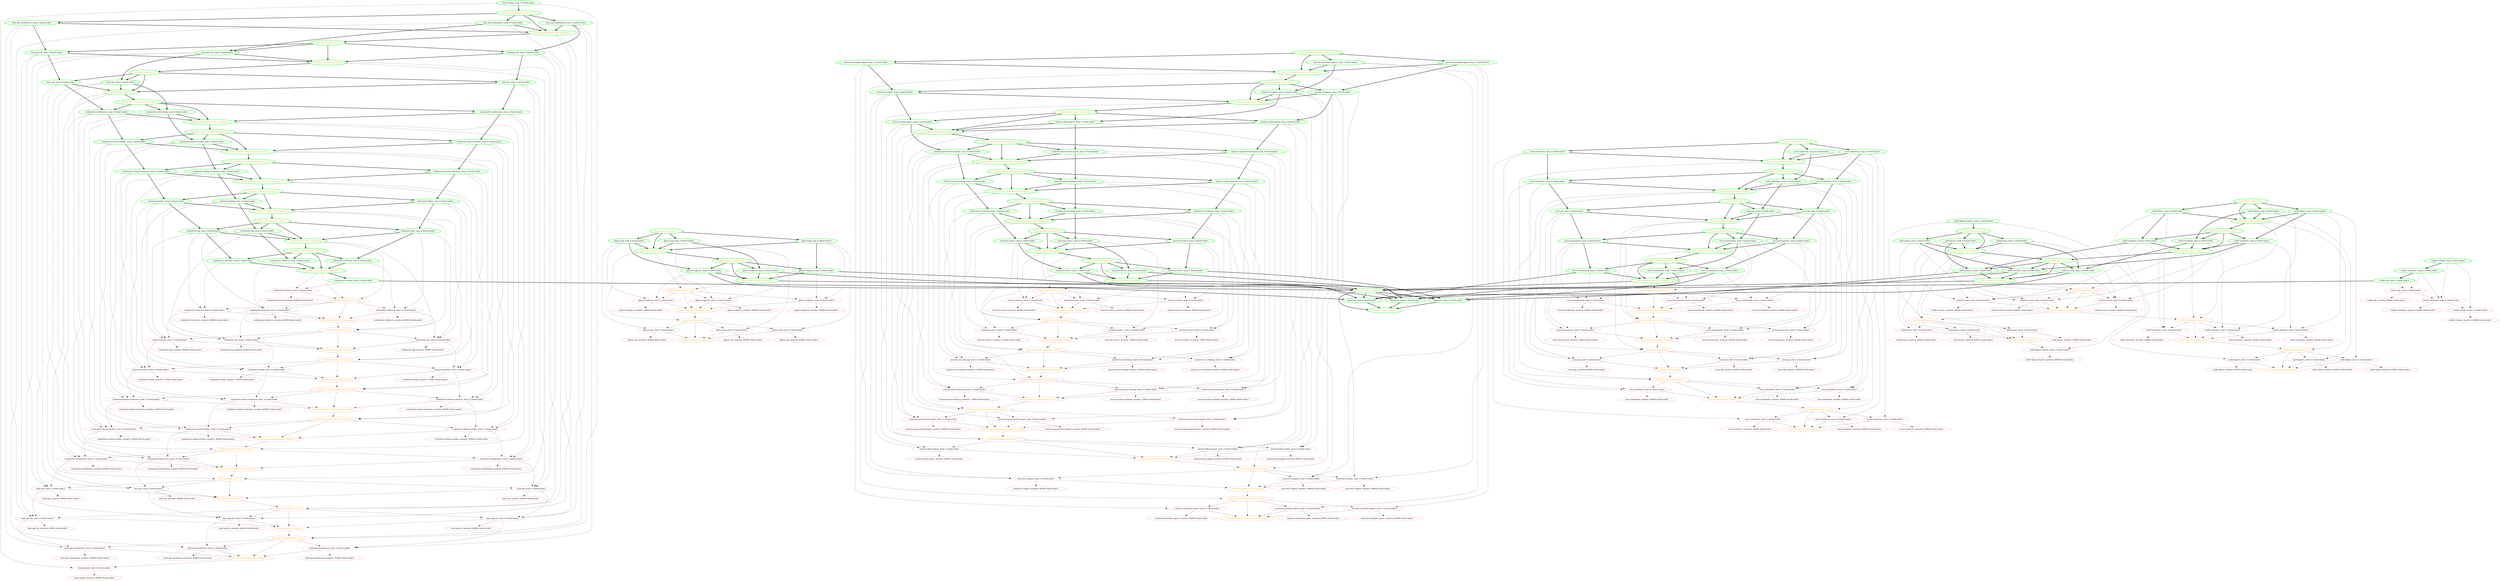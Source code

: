  digraph "g" {
"ceilometer-alarm-evaluator-clone_running_0" -> "ceilometer-alarm-notifier-clone_start_0" [ style = dashed]
"ceilometer-alarm-evaluator-clone_running_0" [ style=dashed color="red" fontcolor="orange"]
"ceilometer-alarm-evaluator-clone_start_0" -> "ceilometer-alarm-evaluator-clone_running_0" [ style = dashed]
"ceilometer-alarm-evaluator-clone_start_0" -> "ceilometer-alarm-evaluator_start_0 rhos6-node1" [ style = dashed]
"ceilometer-alarm-evaluator-clone_start_0" -> "ceilometer-alarm-evaluator_start_0 rhos6-node2" [ style = dashed]
"ceilometer-alarm-evaluator-clone_start_0" -> "ceilometer-alarm-evaluator_start_0 rhos6-node3" [ style = dashed]
"ceilometer-alarm-evaluator-clone_start_0" [ style=dashed color="red" fontcolor="orange"]
"ceilometer-alarm-evaluator-clone_stop_0" -> "ceilometer-alarm-evaluator-clone_stopped_0" [ style = bold]
"ceilometer-alarm-evaluator-clone_stop_0" -> "ceilometer-alarm-evaluator_stop_0 rhos6-node1" [ style = bold]
"ceilometer-alarm-evaluator-clone_stop_0" -> "ceilometer-alarm-evaluator_stop_0 rhos6-node2" [ style = bold]
"ceilometer-alarm-evaluator-clone_stop_0" -> "ceilometer-alarm-evaluator_stop_0 rhos6-node3" [ style = bold]
"ceilometer-alarm-evaluator-clone_stop_0" [ style=bold color="green" fontcolor="orange"]
"ceilometer-alarm-evaluator-clone_stopped_0" -> "ceilometer-alarm-evaluator-clone_start_0" [ style = dashed]
"ceilometer-alarm-evaluator-clone_stopped_0" -> "ceilometer-delay-clone_start_0" [ style = dashed]
"ceilometer-alarm-evaluator-clone_stopped_0" -> "ceilometer-delay-clone_stop_0" [ style = bold]
"ceilometer-alarm-evaluator-clone_stopped_0" [ style=bold color="green" fontcolor="orange"]
"ceilometer-alarm-evaluator_monitor_60000 rhos6-node1" [ style=dashed color="red" fontcolor="black"]
"ceilometer-alarm-evaluator_monitor_60000 rhos6-node2" [ style=dashed color="red" fontcolor="black"]
"ceilometer-alarm-evaluator_monitor_60000 rhos6-node3" [ style=dashed color="red" fontcolor="black"]
"ceilometer-alarm-evaluator_start_0 rhos6-node1" -> "ceilometer-alarm-evaluator-clone_running_0" [ style = dashed]
"ceilometer-alarm-evaluator_start_0 rhos6-node1" -> "ceilometer-alarm-evaluator_monitor_60000 rhos6-node1" [ style = dashed]
"ceilometer-alarm-evaluator_start_0 rhos6-node1" -> "ceilometer-alarm-notifier_start_0 rhos6-node1" [ style = dashed]
"ceilometer-alarm-evaluator_start_0 rhos6-node1" [ style=dashed color="red" fontcolor="black"]
"ceilometer-alarm-evaluator_start_0 rhos6-node2" -> "ceilometer-alarm-evaluator-clone_running_0" [ style = dashed]
"ceilometer-alarm-evaluator_start_0 rhos6-node2" -> "ceilometer-alarm-evaluator_monitor_60000 rhos6-node2" [ style = dashed]
"ceilometer-alarm-evaluator_start_0 rhos6-node2" -> "ceilometer-alarm-notifier_start_0 rhos6-node2" [ style = dashed]
"ceilometer-alarm-evaluator_start_0 rhos6-node2" [ style=dashed color="red" fontcolor="black"]
"ceilometer-alarm-evaluator_start_0 rhos6-node3" -> "ceilometer-alarm-evaluator-clone_running_0" [ style = dashed]
"ceilometer-alarm-evaluator_start_0 rhos6-node3" -> "ceilometer-alarm-evaluator_monitor_60000 rhos6-node3" [ style = dashed]
"ceilometer-alarm-evaluator_start_0 rhos6-node3" -> "ceilometer-alarm-notifier_start_0 rhos6-node3" [ style = dashed]
"ceilometer-alarm-evaluator_start_0 rhos6-node3" [ style=dashed color="red" fontcolor="black"]
"ceilometer-alarm-evaluator_stop_0 rhos6-node1" -> "ceilometer-alarm-evaluator-clone_stopped_0" [ style = bold]
"ceilometer-alarm-evaluator_stop_0 rhos6-node1" -> "ceilometer-alarm-evaluator_start_0 rhos6-node1" [ style = dashed]
"ceilometer-alarm-evaluator_stop_0 rhos6-node1" -> "ceilometer-delay_start_0 rhos6-node1" [ style = dashed]
"ceilometer-alarm-evaluator_stop_0 rhos6-node1" -> "ceilometer-delay_stop_0 rhos6-node1" [ style = bold]
"ceilometer-alarm-evaluator_stop_0 rhos6-node1" [ style=bold color="green" fontcolor="black"]
"ceilometer-alarm-evaluator_stop_0 rhos6-node2" -> "ceilometer-alarm-evaluator-clone_stopped_0" [ style = bold]
"ceilometer-alarm-evaluator_stop_0 rhos6-node2" -> "ceilometer-alarm-evaluator_start_0 rhos6-node2" [ style = dashed]
"ceilometer-alarm-evaluator_stop_0 rhos6-node2" -> "ceilometer-delay_start_0 rhos6-node2" [ style = dashed]
"ceilometer-alarm-evaluator_stop_0 rhos6-node2" -> "ceilometer-delay_stop_0 rhos6-node2" [ style = bold]
"ceilometer-alarm-evaluator_stop_0 rhos6-node2" [ style=bold color="green" fontcolor="black"]
"ceilometer-alarm-evaluator_stop_0 rhos6-node3" -> "ceilometer-alarm-evaluator-clone_stopped_0" [ style = bold]
"ceilometer-alarm-evaluator_stop_0 rhos6-node3" -> "ceilometer-alarm-evaluator_start_0 rhos6-node3" [ style = dashed]
"ceilometer-alarm-evaluator_stop_0 rhos6-node3" -> "ceilometer-delay_start_0 rhos6-node3" [ style = dashed]
"ceilometer-alarm-evaluator_stop_0 rhos6-node3" -> "ceilometer-delay_stop_0 rhos6-node3" [ style = bold]
"ceilometer-alarm-evaluator_stop_0 rhos6-node3" [ style=bold color="green" fontcolor="black"]
"ceilometer-alarm-notifier-clone_running_0" -> "ceilometer-notification-clone_start_0" [ style = dashed]
"ceilometer-alarm-notifier-clone_running_0" [ style=dashed color="red" fontcolor="orange"]
"ceilometer-alarm-notifier-clone_start_0" -> "ceilometer-alarm-notifier-clone_running_0" [ style = dashed]
"ceilometer-alarm-notifier-clone_start_0" -> "ceilometer-alarm-notifier_start_0 rhos6-node1" [ style = dashed]
"ceilometer-alarm-notifier-clone_start_0" -> "ceilometer-alarm-notifier_start_0 rhos6-node2" [ style = dashed]
"ceilometer-alarm-notifier-clone_start_0" -> "ceilometer-alarm-notifier_start_0 rhos6-node3" [ style = dashed]
"ceilometer-alarm-notifier-clone_start_0" [ style=dashed color="red" fontcolor="orange"]
"ceilometer-alarm-notifier-clone_stop_0" -> "ceilometer-alarm-notifier-clone_stopped_0" [ style = bold]
"ceilometer-alarm-notifier-clone_stop_0" -> "ceilometer-alarm-notifier_stop_0 rhos6-node1" [ style = bold]
"ceilometer-alarm-notifier-clone_stop_0" -> "ceilometer-alarm-notifier_stop_0 rhos6-node2" [ style = bold]
"ceilometer-alarm-notifier-clone_stop_0" -> "ceilometer-alarm-notifier_stop_0 rhos6-node3" [ style = bold]
"ceilometer-alarm-notifier-clone_stop_0" [ style=bold color="green" fontcolor="orange"]
"ceilometer-alarm-notifier-clone_stopped_0" -> "ceilometer-alarm-evaluator-clone_start_0" [ style = dashed]
"ceilometer-alarm-notifier-clone_stopped_0" -> "ceilometer-alarm-evaluator-clone_stop_0" [ style = bold]
"ceilometer-alarm-notifier-clone_stopped_0" -> "ceilometer-alarm-notifier-clone_start_0" [ style = dashed]
"ceilometer-alarm-notifier-clone_stopped_0" [ style=bold color="green" fontcolor="orange"]
"ceilometer-alarm-notifier_monitor_60000 rhos6-node1" [ style=dashed color="red" fontcolor="black"]
"ceilometer-alarm-notifier_monitor_60000 rhos6-node2" [ style=dashed color="red" fontcolor="black"]
"ceilometer-alarm-notifier_monitor_60000 rhos6-node3" [ style=dashed color="red" fontcolor="black"]
"ceilometer-alarm-notifier_start_0 rhos6-node1" -> "ceilometer-alarm-notifier-clone_running_0" [ style = dashed]
"ceilometer-alarm-notifier_start_0 rhos6-node1" -> "ceilometer-alarm-notifier_monitor_60000 rhos6-node1" [ style = dashed]
"ceilometer-alarm-notifier_start_0 rhos6-node1" -> "ceilometer-notification_start_0 rhos6-node1" [ style = dashed]
"ceilometer-alarm-notifier_start_0 rhos6-node1" [ style=dashed color="red" fontcolor="black"]
"ceilometer-alarm-notifier_start_0 rhos6-node2" -> "ceilometer-alarm-notifier-clone_running_0" [ style = dashed]
"ceilometer-alarm-notifier_start_0 rhos6-node2" -> "ceilometer-alarm-notifier_monitor_60000 rhos6-node2" [ style = dashed]
"ceilometer-alarm-notifier_start_0 rhos6-node2" -> "ceilometer-notification_start_0 rhos6-node2" [ style = dashed]
"ceilometer-alarm-notifier_start_0 rhos6-node2" [ style=dashed color="red" fontcolor="black"]
"ceilometer-alarm-notifier_start_0 rhos6-node3" -> "ceilometer-alarm-notifier-clone_running_0" [ style = dashed]
"ceilometer-alarm-notifier_start_0 rhos6-node3" -> "ceilometer-alarm-notifier_monitor_60000 rhos6-node3" [ style = dashed]
"ceilometer-alarm-notifier_start_0 rhos6-node3" -> "ceilometer-notification_start_0 rhos6-node3" [ style = dashed]
"ceilometer-alarm-notifier_start_0 rhos6-node3" [ style=dashed color="red" fontcolor="black"]
"ceilometer-alarm-notifier_stop_0 rhos6-node1" -> "ceilometer-alarm-evaluator_start_0 rhos6-node1" [ style = dashed]
"ceilometer-alarm-notifier_stop_0 rhos6-node1" -> "ceilometer-alarm-evaluator_stop_0 rhos6-node1" [ style = bold]
"ceilometer-alarm-notifier_stop_0 rhos6-node1" -> "ceilometer-alarm-notifier-clone_stopped_0" [ style = bold]
"ceilometer-alarm-notifier_stop_0 rhos6-node1" -> "ceilometer-alarm-notifier_start_0 rhos6-node1" [ style = dashed]
"ceilometer-alarm-notifier_stop_0 rhos6-node1" [ style=bold color="green" fontcolor="black"]
"ceilometer-alarm-notifier_stop_0 rhos6-node2" -> "ceilometer-alarm-evaluator_start_0 rhos6-node2" [ style = dashed]
"ceilometer-alarm-notifier_stop_0 rhos6-node2" -> "ceilometer-alarm-evaluator_stop_0 rhos6-node2" [ style = bold]
"ceilometer-alarm-notifier_stop_0 rhos6-node2" -> "ceilometer-alarm-notifier-clone_stopped_0" [ style = bold]
"ceilometer-alarm-notifier_stop_0 rhos6-node2" -> "ceilometer-alarm-notifier_start_0 rhos6-node2" [ style = dashed]
"ceilometer-alarm-notifier_stop_0 rhos6-node2" [ style=bold color="green" fontcolor="black"]
"ceilometer-alarm-notifier_stop_0 rhos6-node3" -> "ceilometer-alarm-evaluator_start_0 rhos6-node3" [ style = dashed]
"ceilometer-alarm-notifier_stop_0 rhos6-node3" -> "ceilometer-alarm-evaluator_stop_0 rhos6-node3" [ style = bold]
"ceilometer-alarm-notifier_stop_0 rhos6-node3" -> "ceilometer-alarm-notifier-clone_stopped_0" [ style = bold]
"ceilometer-alarm-notifier_stop_0 rhos6-node3" -> "ceilometer-alarm-notifier_start_0 rhos6-node3" [ style = dashed]
"ceilometer-alarm-notifier_stop_0 rhos6-node3" [ style=bold color="green" fontcolor="black"]
"ceilometer-api-clone_running_0" -> "ceilometer-delay-clone_start_0" [ style = dashed]
"ceilometer-api-clone_running_0" [ style=dashed color="red" fontcolor="orange"]
"ceilometer-api-clone_start_0" -> "ceilometer-api-clone_running_0" [ style = dashed]
"ceilometer-api-clone_start_0" -> "ceilometer-api_start_0 rhos6-node1" [ style = dashed]
"ceilometer-api-clone_start_0" -> "ceilometer-api_start_0 rhos6-node2" [ style = dashed]
"ceilometer-api-clone_start_0" -> "ceilometer-api_start_0 rhos6-node3" [ style = dashed]
"ceilometer-api-clone_start_0" [ style=dashed color="red" fontcolor="orange"]
"ceilometer-api-clone_stop_0" -> "ceilometer-api-clone_stopped_0" [ style = bold]
"ceilometer-api-clone_stop_0" -> "ceilometer-api_stop_0 rhos6-node1" [ style = bold]
"ceilometer-api-clone_stop_0" -> "ceilometer-api_stop_0 rhos6-node2" [ style = bold]
"ceilometer-api-clone_stop_0" -> "ceilometer-api_stop_0 rhos6-node3" [ style = bold]
"ceilometer-api-clone_stop_0" [ style=bold color="green" fontcolor="orange"]
"ceilometer-api-clone_stopped_0" -> "ceilometer-api-clone_start_0" [ style = dashed]
"ceilometer-api-clone_stopped_0" -> "ceilometer-collector-clone_start_0" [ style = dashed]
"ceilometer-api-clone_stopped_0" -> "ceilometer-collector-clone_stop_0" [ style = bold]
"ceilometer-api-clone_stopped_0" [ style=bold color="green" fontcolor="orange"]
"ceilometer-api_monitor_60000 rhos6-node1" [ style=dashed color="red" fontcolor="black"]
"ceilometer-api_monitor_60000 rhos6-node2" [ style=dashed color="red" fontcolor="black"]
"ceilometer-api_monitor_60000 rhos6-node3" [ style=dashed color="red" fontcolor="black"]
"ceilometer-api_start_0 rhos6-node1" -> "ceilometer-api-clone_running_0" [ style = dashed]
"ceilometer-api_start_0 rhos6-node1" -> "ceilometer-api_monitor_60000 rhos6-node1" [ style = dashed]
"ceilometer-api_start_0 rhos6-node1" -> "ceilometer-delay_start_0 rhos6-node1" [ style = dashed]
"ceilometer-api_start_0 rhos6-node1" [ style=dashed color="red" fontcolor="black"]
"ceilometer-api_start_0 rhos6-node2" -> "ceilometer-api-clone_running_0" [ style = dashed]
"ceilometer-api_start_0 rhos6-node2" -> "ceilometer-api_monitor_60000 rhos6-node2" [ style = dashed]
"ceilometer-api_start_0 rhos6-node2" -> "ceilometer-delay_start_0 rhos6-node2" [ style = dashed]
"ceilometer-api_start_0 rhos6-node2" [ style=dashed color="red" fontcolor="black"]
"ceilometer-api_start_0 rhos6-node3" -> "ceilometer-api-clone_running_0" [ style = dashed]
"ceilometer-api_start_0 rhos6-node3" -> "ceilometer-api_monitor_60000 rhos6-node3" [ style = dashed]
"ceilometer-api_start_0 rhos6-node3" -> "ceilometer-delay_start_0 rhos6-node3" [ style = dashed]
"ceilometer-api_start_0 rhos6-node3" [ style=dashed color="red" fontcolor="black"]
"ceilometer-api_stop_0 rhos6-node1" -> "ceilometer-api-clone_stopped_0" [ style = bold]
"ceilometer-api_stop_0 rhos6-node1" -> "ceilometer-api_start_0 rhos6-node1" [ style = dashed]
"ceilometer-api_stop_0 rhos6-node1" -> "ceilometer-collector_start_0 rhos6-node1" [ style = dashed]
"ceilometer-api_stop_0 rhos6-node1" -> "ceilometer-collector_stop_0 rhos6-node1" [ style = bold]
"ceilometer-api_stop_0 rhos6-node1" [ style=bold color="green" fontcolor="black"]
"ceilometer-api_stop_0 rhos6-node2" -> "ceilometer-api-clone_stopped_0" [ style = bold]
"ceilometer-api_stop_0 rhos6-node2" -> "ceilometer-api_start_0 rhos6-node2" [ style = dashed]
"ceilometer-api_stop_0 rhos6-node2" -> "ceilometer-collector_start_0 rhos6-node2" [ style = dashed]
"ceilometer-api_stop_0 rhos6-node2" -> "ceilometer-collector_stop_0 rhos6-node2" [ style = bold]
"ceilometer-api_stop_0 rhos6-node2" [ style=bold color="green" fontcolor="black"]
"ceilometer-api_stop_0 rhos6-node3" -> "ceilometer-api-clone_stopped_0" [ style = bold]
"ceilometer-api_stop_0 rhos6-node3" -> "ceilometer-api_start_0 rhos6-node3" [ style = dashed]
"ceilometer-api_stop_0 rhos6-node3" -> "ceilometer-collector_start_0 rhos6-node3" [ style = dashed]
"ceilometer-api_stop_0 rhos6-node3" -> "ceilometer-collector_stop_0 rhos6-node3" [ style = bold]
"ceilometer-api_stop_0 rhos6-node3" [ style=bold color="green" fontcolor="black"]
"ceilometer-central_monitor_60000 rhos6-node3" [ style=dashed color="red" fontcolor="black"]
"ceilometer-central_start_0 rhos6-node3" -> "ceilometer-central_monitor_60000 rhos6-node3" [ style = dashed]
"ceilometer-central_start_0 rhos6-node3" -> "ceilometer-collector-clone_start_0" [ style = dashed]
"ceilometer-central_start_0 rhos6-node3" [ style=dashed color="red" fontcolor="black"]
"ceilometer-central_stop_0 rhos6-node3" -> "ceilometer-central_start_0 rhos6-node3" [ style = dashed]
"ceilometer-central_stop_0 rhos6-node3" -> "keystone-clone_stop_0" [ style = bold]
"ceilometer-central_stop_0 rhos6-node3" [ style=bold color="green" fontcolor="black"]
"ceilometer-collector-clone_running_0" -> "ceilometer-api-clone_start_0" [ style = dashed]
"ceilometer-collector-clone_running_0" [ style=dashed color="red" fontcolor="orange"]
"ceilometer-collector-clone_start_0" -> "ceilometer-collector-clone_running_0" [ style = dashed]
"ceilometer-collector-clone_start_0" -> "ceilometer-collector_start_0 rhos6-node1" [ style = dashed]
"ceilometer-collector-clone_start_0" -> "ceilometer-collector_start_0 rhos6-node2" [ style = dashed]
"ceilometer-collector-clone_start_0" -> "ceilometer-collector_start_0 rhos6-node3" [ style = dashed]
"ceilometer-collector-clone_start_0" [ style=dashed color="red" fontcolor="orange"]
"ceilometer-collector-clone_stop_0" -> "ceilometer-collector-clone_stopped_0" [ style = bold]
"ceilometer-collector-clone_stop_0" -> "ceilometer-collector_stop_0 rhos6-node1" [ style = bold]
"ceilometer-collector-clone_stop_0" -> "ceilometer-collector_stop_0 rhos6-node2" [ style = bold]
"ceilometer-collector-clone_stop_0" -> "ceilometer-collector_stop_0 rhos6-node3" [ style = bold]
"ceilometer-collector-clone_stop_0" [ style=bold color="green" fontcolor="orange"]
"ceilometer-collector-clone_stopped_0" -> "ceilometer-central_start_0 rhos6-node3" [ style = dashed]
"ceilometer-collector-clone_stopped_0" -> "ceilometer-central_stop_0 rhos6-node3" [ style = bold]
"ceilometer-collector-clone_stopped_0" -> "ceilometer-collector-clone_start_0" [ style = dashed]
"ceilometer-collector-clone_stopped_0" [ style=bold color="green" fontcolor="orange"]
"ceilometer-collector_monitor_60000 rhos6-node1" [ style=dashed color="red" fontcolor="black"]
"ceilometer-collector_monitor_60000 rhos6-node2" [ style=dashed color="red" fontcolor="black"]
"ceilometer-collector_monitor_60000 rhos6-node3" [ style=dashed color="red" fontcolor="black"]
"ceilometer-collector_start_0 rhos6-node1" -> "ceilometer-api_start_0 rhos6-node1" [ style = dashed]
"ceilometer-collector_start_0 rhos6-node1" -> "ceilometer-collector-clone_running_0" [ style = dashed]
"ceilometer-collector_start_0 rhos6-node1" -> "ceilometer-collector_monitor_60000 rhos6-node1" [ style = dashed]
"ceilometer-collector_start_0 rhos6-node1" [ style=dashed color="red" fontcolor="black"]
"ceilometer-collector_start_0 rhos6-node2" -> "ceilometer-api_start_0 rhos6-node2" [ style = dashed]
"ceilometer-collector_start_0 rhos6-node2" -> "ceilometer-collector-clone_running_0" [ style = dashed]
"ceilometer-collector_start_0 rhos6-node2" -> "ceilometer-collector_monitor_60000 rhos6-node2" [ style = dashed]
"ceilometer-collector_start_0 rhos6-node2" [ style=dashed color="red" fontcolor="black"]
"ceilometer-collector_start_0 rhos6-node3" -> "ceilometer-api_start_0 rhos6-node3" [ style = dashed]
"ceilometer-collector_start_0 rhos6-node3" -> "ceilometer-collector-clone_running_0" [ style = dashed]
"ceilometer-collector_start_0 rhos6-node3" -> "ceilometer-collector_monitor_60000 rhos6-node3" [ style = dashed]
"ceilometer-collector_start_0 rhos6-node3" [ style=dashed color="red" fontcolor="black"]
"ceilometer-collector_stop_0 rhos6-node1" -> "ceilometer-collector-clone_stopped_0" [ style = bold]
"ceilometer-collector_stop_0 rhos6-node1" -> "ceilometer-collector_start_0 rhos6-node1" [ style = dashed]
"ceilometer-collector_stop_0 rhos6-node1" [ style=bold color="green" fontcolor="black"]
"ceilometer-collector_stop_0 rhos6-node2" -> "ceilometer-collector-clone_stopped_0" [ style = bold]
"ceilometer-collector_stop_0 rhos6-node2" -> "ceilometer-collector_start_0 rhos6-node2" [ style = dashed]
"ceilometer-collector_stop_0 rhos6-node2" [ style=bold color="green" fontcolor="black"]
"ceilometer-collector_stop_0 rhos6-node3" -> "ceilometer-collector-clone_stopped_0" [ style = bold]
"ceilometer-collector_stop_0 rhos6-node3" -> "ceilometer-collector_start_0 rhos6-node3" [ style = dashed]
"ceilometer-collector_stop_0 rhos6-node3" [ style=bold color="green" fontcolor="black"]
"ceilometer-delay-clone_running_0" -> "ceilometer-alarm-evaluator-clone_start_0" [ style = dashed]
"ceilometer-delay-clone_running_0" [ style=dashed color="red" fontcolor="orange"]
"ceilometer-delay-clone_start_0" -> "ceilometer-delay-clone_running_0" [ style = dashed]
"ceilometer-delay-clone_start_0" -> "ceilometer-delay_start_0 rhos6-node1" [ style = dashed]
"ceilometer-delay-clone_start_0" -> "ceilometer-delay_start_0 rhos6-node2" [ style = dashed]
"ceilometer-delay-clone_start_0" -> "ceilometer-delay_start_0 rhos6-node3" [ style = dashed]
"ceilometer-delay-clone_start_0" [ style=dashed color="red" fontcolor="orange"]
"ceilometer-delay-clone_stop_0" -> "ceilometer-delay-clone_stopped_0" [ style = bold]
"ceilometer-delay-clone_stop_0" -> "ceilometer-delay_stop_0 rhos6-node1" [ style = bold]
"ceilometer-delay-clone_stop_0" -> "ceilometer-delay_stop_0 rhos6-node2" [ style = bold]
"ceilometer-delay-clone_stop_0" -> "ceilometer-delay_stop_0 rhos6-node3" [ style = bold]
"ceilometer-delay-clone_stop_0" [ style=bold color="green" fontcolor="orange"]
"ceilometer-delay-clone_stopped_0" -> "ceilometer-api-clone_start_0" [ style = dashed]
"ceilometer-delay-clone_stopped_0" -> "ceilometer-api-clone_stop_0" [ style = bold]
"ceilometer-delay-clone_stopped_0" -> "ceilometer-delay-clone_start_0" [ style = dashed]
"ceilometer-delay-clone_stopped_0" [ style=bold color="green" fontcolor="orange"]
"ceilometer-delay_monitor_10000 rhos6-node1" [ style=dashed color="red" fontcolor="black"]
"ceilometer-delay_monitor_10000 rhos6-node2" [ style=dashed color="red" fontcolor="black"]
"ceilometer-delay_monitor_10000 rhos6-node3" [ style=dashed color="red" fontcolor="black"]
"ceilometer-delay_start_0 rhos6-node1" -> "ceilometer-alarm-evaluator_start_0 rhos6-node1" [ style = dashed]
"ceilometer-delay_start_0 rhos6-node1" -> "ceilometer-delay-clone_running_0" [ style = dashed]
"ceilometer-delay_start_0 rhos6-node1" -> "ceilometer-delay_monitor_10000 rhos6-node1" [ style = dashed]
"ceilometer-delay_start_0 rhos6-node1" [ style=dashed color="red" fontcolor="black"]
"ceilometer-delay_start_0 rhos6-node2" -> "ceilometer-alarm-evaluator_start_0 rhos6-node2" [ style = dashed]
"ceilometer-delay_start_0 rhos6-node2" -> "ceilometer-delay-clone_running_0" [ style = dashed]
"ceilometer-delay_start_0 rhos6-node2" -> "ceilometer-delay_monitor_10000 rhos6-node2" [ style = dashed]
"ceilometer-delay_start_0 rhos6-node2" [ style=dashed color="red" fontcolor="black"]
"ceilometer-delay_start_0 rhos6-node3" -> "ceilometer-alarm-evaluator_start_0 rhos6-node3" [ style = dashed]
"ceilometer-delay_start_0 rhos6-node3" -> "ceilometer-delay-clone_running_0" [ style = dashed]
"ceilometer-delay_start_0 rhos6-node3" -> "ceilometer-delay_monitor_10000 rhos6-node3" [ style = dashed]
"ceilometer-delay_start_0 rhos6-node3" [ style=dashed color="red" fontcolor="black"]
"ceilometer-delay_stop_0 rhos6-node1" -> "ceilometer-api_start_0 rhos6-node1" [ style = dashed]
"ceilometer-delay_stop_0 rhos6-node1" -> "ceilometer-api_stop_0 rhos6-node1" [ style = bold]
"ceilometer-delay_stop_0 rhos6-node1" -> "ceilometer-delay-clone_stopped_0" [ style = bold]
"ceilometer-delay_stop_0 rhos6-node1" -> "ceilometer-delay_start_0 rhos6-node1" [ style = dashed]
"ceilometer-delay_stop_0 rhos6-node1" [ style=bold color="green" fontcolor="black"]
"ceilometer-delay_stop_0 rhos6-node2" -> "ceilometer-api_start_0 rhos6-node2" [ style = dashed]
"ceilometer-delay_stop_0 rhos6-node2" -> "ceilometer-api_stop_0 rhos6-node2" [ style = bold]
"ceilometer-delay_stop_0 rhos6-node2" -> "ceilometer-delay-clone_stopped_0" [ style = bold]
"ceilometer-delay_stop_0 rhos6-node2" -> "ceilometer-delay_start_0 rhos6-node2" [ style = dashed]
"ceilometer-delay_stop_0 rhos6-node2" [ style=bold color="green" fontcolor="black"]
"ceilometer-delay_stop_0 rhos6-node3" -> "ceilometer-api_start_0 rhos6-node3" [ style = dashed]
"ceilometer-delay_stop_0 rhos6-node3" -> "ceilometer-api_stop_0 rhos6-node3" [ style = bold]
"ceilometer-delay_stop_0 rhos6-node3" -> "ceilometer-delay-clone_stopped_0" [ style = bold]
"ceilometer-delay_stop_0 rhos6-node3" -> "ceilometer-delay_start_0 rhos6-node3" [ style = dashed]
"ceilometer-delay_stop_0 rhos6-node3" [ style=bold color="green" fontcolor="black"]
"ceilometer-notification-clone_running_0" -> "heat-api-clone_start_0" [ style = dashed]
"ceilometer-notification-clone_running_0" [ style=dashed color="red" fontcolor="orange"]
"ceilometer-notification-clone_start_0" -> "ceilometer-notification-clone_running_0" [ style = dashed]
"ceilometer-notification-clone_start_0" -> "ceilometer-notification_start_0 rhos6-node1" [ style = dashed]
"ceilometer-notification-clone_start_0" -> "ceilometer-notification_start_0 rhos6-node2" [ style = dashed]
"ceilometer-notification-clone_start_0" -> "ceilometer-notification_start_0 rhos6-node3" [ style = dashed]
"ceilometer-notification-clone_start_0" [ style=dashed color="red" fontcolor="orange"]
"ceilometer-notification-clone_stop_0" -> "ceilometer-notification-clone_stopped_0" [ style = bold]
"ceilometer-notification-clone_stop_0" -> "ceilometer-notification_stop_0 rhos6-node1" [ style = bold]
"ceilometer-notification-clone_stop_0" -> "ceilometer-notification_stop_0 rhos6-node2" [ style = bold]
"ceilometer-notification-clone_stop_0" -> "ceilometer-notification_stop_0 rhos6-node3" [ style = bold]
"ceilometer-notification-clone_stop_0" [ style=bold color="green" fontcolor="orange"]
"ceilometer-notification-clone_stopped_0" -> "ceilometer-alarm-notifier-clone_start_0" [ style = dashed]
"ceilometer-notification-clone_stopped_0" -> "ceilometer-alarm-notifier-clone_stop_0" [ style = bold]
"ceilometer-notification-clone_stopped_0" -> "ceilometer-notification-clone_start_0" [ style = dashed]
"ceilometer-notification-clone_stopped_0" [ style=bold color="green" fontcolor="orange"]
"ceilometer-notification_monitor_60000 rhos6-node1" [ style=dashed color="red" fontcolor="black"]
"ceilometer-notification_monitor_60000 rhos6-node2" [ style=dashed color="red" fontcolor="black"]
"ceilometer-notification_monitor_60000 rhos6-node3" [ style=dashed color="red" fontcolor="black"]
"ceilometer-notification_start_0 rhos6-node1" -> "ceilometer-notification-clone_running_0" [ style = dashed]
"ceilometer-notification_start_0 rhos6-node1" -> "ceilometer-notification_monitor_60000 rhos6-node1" [ style = dashed]
"ceilometer-notification_start_0 rhos6-node1" -> "heat-api_start_0 rhos6-node1" [ style = dashed]
"ceilometer-notification_start_0 rhos6-node1" [ style=dashed color="red" fontcolor="black"]
"ceilometer-notification_start_0 rhos6-node2" -> "ceilometer-notification-clone_running_0" [ style = dashed]
"ceilometer-notification_start_0 rhos6-node2" -> "ceilometer-notification_monitor_60000 rhos6-node2" [ style = dashed]
"ceilometer-notification_start_0 rhos6-node2" -> "heat-api_start_0 rhos6-node2" [ style = dashed]
"ceilometer-notification_start_0 rhos6-node2" [ style=dashed color="red" fontcolor="black"]
"ceilometer-notification_start_0 rhos6-node3" -> "ceilometer-notification-clone_running_0" [ style = dashed]
"ceilometer-notification_start_0 rhos6-node3" -> "ceilometer-notification_monitor_60000 rhos6-node3" [ style = dashed]
"ceilometer-notification_start_0 rhos6-node3" -> "heat-api_start_0 rhos6-node3" [ style = dashed]
"ceilometer-notification_start_0 rhos6-node3" [ style=dashed color="red" fontcolor="black"]
"ceilometer-notification_stop_0 rhos6-node1" -> "ceilometer-alarm-notifier_start_0 rhos6-node1" [ style = dashed]
"ceilometer-notification_stop_0 rhos6-node1" -> "ceilometer-alarm-notifier_stop_0 rhos6-node1" [ style = bold]
"ceilometer-notification_stop_0 rhos6-node1" -> "ceilometer-notification-clone_stopped_0" [ style = bold]
"ceilometer-notification_stop_0 rhos6-node1" -> "ceilometer-notification_start_0 rhos6-node1" [ style = dashed]
"ceilometer-notification_stop_0 rhos6-node1" [ style=bold color="green" fontcolor="black"]
"ceilometer-notification_stop_0 rhos6-node2" -> "ceilometer-alarm-notifier_start_0 rhos6-node2" [ style = dashed]
"ceilometer-notification_stop_0 rhos6-node2" -> "ceilometer-alarm-notifier_stop_0 rhos6-node2" [ style = bold]
"ceilometer-notification_stop_0 rhos6-node2" -> "ceilometer-notification-clone_stopped_0" [ style = bold]
"ceilometer-notification_stop_0 rhos6-node2" -> "ceilometer-notification_start_0 rhos6-node2" [ style = dashed]
"ceilometer-notification_stop_0 rhos6-node2" [ style=bold color="green" fontcolor="black"]
"ceilometer-notification_stop_0 rhos6-node3" -> "ceilometer-alarm-notifier_start_0 rhos6-node3" [ style = dashed]
"ceilometer-notification_stop_0 rhos6-node3" -> "ceilometer-alarm-notifier_stop_0 rhos6-node3" [ style = bold]
"ceilometer-notification_stop_0 rhos6-node3" -> "ceilometer-notification-clone_stopped_0" [ style = bold]
"ceilometer-notification_stop_0 rhos6-node3" -> "ceilometer-notification_start_0 rhos6-node3" [ style = dashed]
"ceilometer-notification_stop_0 rhos6-node3" [ style=bold color="green" fontcolor="black"]
"cinder-api_monitor_60000 rhos6-node1" [ style=dashed color="red" fontcolor="black"]
"cinder-api_start_0 rhos6-node1" -> "cinder-api_monitor_60000 rhos6-node1" [ style = dashed]
"cinder-api_start_0 rhos6-node1" -> "cinder-scheduler_start_0 rhos6-node1" [ style = dashed]
"cinder-api_start_0 rhos6-node1" [ style=dashed color="red" fontcolor="black"]
"cinder-api_stop_0 rhos6-node1" -> "cinder-api_start_0 rhos6-node1" [ style = dashed]
"cinder-api_stop_0 rhos6-node1" -> "keystone-clone_stop_0" [ style = bold]
"cinder-api_stop_0 rhos6-node1" [ style=bold color="green" fontcolor="black"]
"cinder-scheduler_monitor_60000 rhos6-node1" [ style=dashed color="red" fontcolor="black"]
"cinder-scheduler_start_0 rhos6-node1" -> "cinder-scheduler_monitor_60000 rhos6-node1" [ style = dashed]
"cinder-scheduler_start_0 rhos6-node1" -> "cinder-volume_start_0 rhos6-node1" [ style = dashed]
"cinder-scheduler_start_0 rhos6-node1" [ style=dashed color="red" fontcolor="black"]
"cinder-scheduler_stop_0 rhos6-node1" -> "cinder-api_start_0 rhos6-node1" [ style = dashed]
"cinder-scheduler_stop_0 rhos6-node1" -> "cinder-api_stop_0 rhos6-node1" [ style = bold]
"cinder-scheduler_stop_0 rhos6-node1" -> "cinder-scheduler_start_0 rhos6-node1" [ style = dashed]
"cinder-scheduler_stop_0 rhos6-node1" [ style=bold color="green" fontcolor="black"]
"cinder-volume_monitor_60000 rhos6-node1" [ style=dashed color="red" fontcolor="black"]
"cinder-volume_start_0 rhos6-node1" -> "cinder-volume_monitor_60000 rhos6-node1" [ style = dashed]
"cinder-volume_start_0 rhos6-node1" [ style=dashed color="red" fontcolor="black"]
"cinder-volume_stop_0 rhos6-node1" -> "cinder-scheduler_start_0 rhos6-node1" [ style = dashed]
"cinder-volume_stop_0 rhos6-node1" -> "cinder-scheduler_stop_0 rhos6-node1" [ style = bold]
"cinder-volume_stop_0 rhos6-node1" -> "cinder-volume_start_0 rhos6-node1" [ style = dashed]
"cinder-volume_stop_0 rhos6-node1" [ style=bold color="green" fontcolor="black"]
"glance-api-clone_running_0" [ style=dashed color="red" fontcolor="orange"]
"glance-api-clone_start_0" -> "glance-api-clone_running_0" [ style = dashed]
"glance-api-clone_start_0" -> "glance-api_start_0 rhos6-node1" [ style = dashed]
"glance-api-clone_start_0" -> "glance-api_start_0 rhos6-node2" [ style = dashed]
"glance-api-clone_start_0" -> "glance-api_start_0 rhos6-node3" [ style = dashed]
"glance-api-clone_start_0" [ style=dashed color="red" fontcolor="orange"]
"glance-api-clone_stop_0" -> "glance-api-clone_stopped_0" [ style = bold]
"glance-api-clone_stop_0" -> "glance-api_stop_0 rhos6-node1" [ style = bold]
"glance-api-clone_stop_0" -> "glance-api_stop_0 rhos6-node2" [ style = bold]
"glance-api-clone_stop_0" -> "glance-api_stop_0 rhos6-node3" [ style = bold]
"glance-api-clone_stop_0" [ style=bold color="green" fontcolor="orange"]
"glance-api-clone_stopped_0" -> "glance-api-clone_start_0" [ style = dashed]
"glance-api-clone_stopped_0" -> "glance-registry-clone_start_0" [ style = dashed]
"glance-api-clone_stopped_0" -> "glance-registry-clone_stop_0" [ style = bold]
"glance-api-clone_stopped_0" [ style=bold color="green" fontcolor="orange"]
"glance-api_monitor_60000 rhos6-node1" [ style=dashed color="red" fontcolor="black"]
"glance-api_monitor_60000 rhos6-node2" [ style=dashed color="red" fontcolor="black"]
"glance-api_monitor_60000 rhos6-node3" [ style=dashed color="red" fontcolor="black"]
"glance-api_start_0 rhos6-node1" -> "glance-api-clone_running_0" [ style = dashed]
"glance-api_start_0 rhos6-node1" -> "glance-api_monitor_60000 rhos6-node1" [ style = dashed]
"glance-api_start_0 rhos6-node1" [ style=dashed color="red" fontcolor="black"]
"glance-api_start_0 rhos6-node2" -> "glance-api-clone_running_0" [ style = dashed]
"glance-api_start_0 rhos6-node2" -> "glance-api_monitor_60000 rhos6-node2" [ style = dashed]
"glance-api_start_0 rhos6-node2" [ style=dashed color="red" fontcolor="black"]
"glance-api_start_0 rhos6-node3" -> "glance-api-clone_running_0" [ style = dashed]
"glance-api_start_0 rhos6-node3" -> "glance-api_monitor_60000 rhos6-node3" [ style = dashed]
"glance-api_start_0 rhos6-node3" [ style=dashed color="red" fontcolor="black"]
"glance-api_stop_0 rhos6-node1" -> "glance-api-clone_stopped_0" [ style = bold]
"glance-api_stop_0 rhos6-node1" -> "glance-api_start_0 rhos6-node1" [ style = dashed]
"glance-api_stop_0 rhos6-node1" -> "glance-registry_start_0 rhos6-node1" [ style = dashed]
"glance-api_stop_0 rhos6-node1" -> "glance-registry_stop_0 rhos6-node1" [ style = bold]
"glance-api_stop_0 rhos6-node1" [ style=bold color="green" fontcolor="black"]
"glance-api_stop_0 rhos6-node2" -> "glance-api-clone_stopped_0" [ style = bold]
"glance-api_stop_0 rhos6-node2" -> "glance-api_start_0 rhos6-node2" [ style = dashed]
"glance-api_stop_0 rhos6-node2" -> "glance-registry_start_0 rhos6-node2" [ style = dashed]
"glance-api_stop_0 rhos6-node2" -> "glance-registry_stop_0 rhos6-node2" [ style = bold]
"glance-api_stop_0 rhos6-node2" [ style=bold color="green" fontcolor="black"]
"glance-api_stop_0 rhos6-node3" -> "glance-api-clone_stopped_0" [ style = bold]
"glance-api_stop_0 rhos6-node3" -> "glance-api_start_0 rhos6-node3" [ style = dashed]
"glance-api_stop_0 rhos6-node3" -> "glance-registry_start_0 rhos6-node3" [ style = dashed]
"glance-api_stop_0 rhos6-node3" -> "glance-registry_stop_0 rhos6-node3" [ style = bold]
"glance-api_stop_0 rhos6-node3" [ style=bold color="green" fontcolor="black"]
"glance-registry-clone_running_0" -> "glance-api-clone_start_0" [ style = dashed]
"glance-registry-clone_running_0" [ style=dashed color="red" fontcolor="orange"]
"glance-registry-clone_start_0" -> "glance-registry-clone_running_0" [ style = dashed]
"glance-registry-clone_start_0" -> "glance-registry_start_0 rhos6-node1" [ style = dashed]
"glance-registry-clone_start_0" -> "glance-registry_start_0 rhos6-node2" [ style = dashed]
"glance-registry-clone_start_0" -> "glance-registry_start_0 rhos6-node3" [ style = dashed]
"glance-registry-clone_start_0" [ style=dashed color="red" fontcolor="orange"]
"glance-registry-clone_stop_0" -> "glance-registry-clone_stopped_0" [ style = bold]
"glance-registry-clone_stop_0" -> "glance-registry_stop_0 rhos6-node1" [ style = bold]
"glance-registry-clone_stop_0" -> "glance-registry_stop_0 rhos6-node2" [ style = bold]
"glance-registry-clone_stop_0" -> "glance-registry_stop_0 rhos6-node3" [ style = bold]
"glance-registry-clone_stop_0" [ style=bold color="green" fontcolor="orange"]
"glance-registry-clone_stopped_0" -> "glance-registry-clone_start_0" [ style = dashed]
"glance-registry-clone_stopped_0" -> "keystone-clone_stop_0" [ style = bold]
"glance-registry-clone_stopped_0" [ style=bold color="green" fontcolor="orange"]
"glance-registry_monitor_60000 rhos6-node1" [ style=dashed color="red" fontcolor="black"]
"glance-registry_monitor_60000 rhos6-node2" [ style=dashed color="red" fontcolor="black"]
"glance-registry_monitor_60000 rhos6-node3" [ style=dashed color="red" fontcolor="black"]
"glance-registry_start_0 rhos6-node1" -> "glance-registry-clone_running_0" [ style = dashed]
"glance-registry_start_0 rhos6-node1" -> "glance-registry_monitor_60000 rhos6-node1" [ style = dashed]
"glance-registry_start_0 rhos6-node1" [ style=dashed color="red" fontcolor="black"]
"glance-registry_start_0 rhos6-node2" -> "glance-registry-clone_running_0" [ style = dashed]
"glance-registry_start_0 rhos6-node2" -> "glance-registry_monitor_60000 rhos6-node2" [ style = dashed]
"glance-registry_start_0 rhos6-node2" [ style=dashed color="red" fontcolor="black"]
"glance-registry_start_0 rhos6-node3" -> "glance-registry-clone_running_0" [ style = dashed]
"glance-registry_start_0 rhos6-node3" -> "glance-registry_monitor_60000 rhos6-node3" [ style = dashed]
"glance-registry_start_0 rhos6-node3" [ style=dashed color="red" fontcolor="black"]
"glance-registry_stop_0 rhos6-node1" -> "glance-registry-clone_stopped_0" [ style = bold]
"glance-registry_stop_0 rhos6-node1" -> "glance-registry_start_0 rhos6-node1" [ style = dashed]
"glance-registry_stop_0 rhos6-node1" -> "keystone_stop_0 rhos6-node1" [ style = bold]
"glance-registry_stop_0 rhos6-node1" [ style=bold color="green" fontcolor="black"]
"glance-registry_stop_0 rhos6-node2" -> "glance-registry-clone_stopped_0" [ style = bold]
"glance-registry_stop_0 rhos6-node2" -> "glance-registry_start_0 rhos6-node2" [ style = dashed]
"glance-registry_stop_0 rhos6-node2" -> "keystone_stop_0 rhos6-node2" [ style = bold]
"glance-registry_stop_0 rhos6-node2" [ style=bold color="green" fontcolor="black"]
"glance-registry_stop_0 rhos6-node3" -> "glance-registry-clone_stopped_0" [ style = bold]
"glance-registry_stop_0 rhos6-node3" -> "glance-registry_start_0 rhos6-node3" [ style = dashed]
"glance-registry_stop_0 rhos6-node3" -> "keystone_stop_0 rhos6-node3" [ style = bold]
"glance-registry_stop_0 rhos6-node3" [ style=bold color="green" fontcolor="black"]
"heat-api-cfn-clone_running_0" -> "heat-api-cloudwatch-clone_start_0" [ style = dashed]
"heat-api-cfn-clone_running_0" [ style=dashed color="red" fontcolor="orange"]
"heat-api-cfn-clone_start_0" -> "heat-api-cfn-clone_running_0" [ style = dashed]
"heat-api-cfn-clone_start_0" -> "heat-api-cfn_start_0 rhos6-node1" [ style = dashed]
"heat-api-cfn-clone_start_0" -> "heat-api-cfn_start_0 rhos6-node2" [ style = dashed]
"heat-api-cfn-clone_start_0" -> "heat-api-cfn_start_0 rhos6-node3" [ style = dashed]
"heat-api-cfn-clone_start_0" [ style=dashed color="red" fontcolor="orange"]
"heat-api-cfn-clone_stop_0" -> "heat-api-cfn-clone_stopped_0" [ style = bold]
"heat-api-cfn-clone_stop_0" -> "heat-api-cfn_stop_0 rhos6-node1" [ style = bold]
"heat-api-cfn-clone_stop_0" -> "heat-api-cfn_stop_0 rhos6-node2" [ style = bold]
"heat-api-cfn-clone_stop_0" -> "heat-api-cfn_stop_0 rhos6-node3" [ style = bold]
"heat-api-cfn-clone_stop_0" [ style=bold color="green" fontcolor="orange"]
"heat-api-cfn-clone_stopped_0" -> "heat-api-cfn-clone_start_0" [ style = dashed]
"heat-api-cfn-clone_stopped_0" -> "heat-api-clone_start_0" [ style = dashed]
"heat-api-cfn-clone_stopped_0" -> "heat-api-clone_stop_0" [ style = bold]
"heat-api-cfn-clone_stopped_0" [ style=bold color="green" fontcolor="orange"]
"heat-api-cfn_monitor_60000 rhos6-node1" [ style=dashed color="red" fontcolor="black"]
"heat-api-cfn_monitor_60000 rhos6-node2" [ style=dashed color="red" fontcolor="black"]
"heat-api-cfn_monitor_60000 rhos6-node3" [ style=dashed color="red" fontcolor="black"]
"heat-api-cfn_start_0 rhos6-node1" -> "heat-api-cfn-clone_running_0" [ style = dashed]
"heat-api-cfn_start_0 rhos6-node1" -> "heat-api-cfn_monitor_60000 rhos6-node1" [ style = dashed]
"heat-api-cfn_start_0 rhos6-node1" -> "heat-api-cloudwatch_start_0 rhos6-node1" [ style = dashed]
"heat-api-cfn_start_0 rhos6-node1" [ style=dashed color="red" fontcolor="black"]
"heat-api-cfn_start_0 rhos6-node2" -> "heat-api-cfn-clone_running_0" [ style = dashed]
"heat-api-cfn_start_0 rhos6-node2" -> "heat-api-cfn_monitor_60000 rhos6-node2" [ style = dashed]
"heat-api-cfn_start_0 rhos6-node2" -> "heat-api-cloudwatch_start_0 rhos6-node2" [ style = dashed]
"heat-api-cfn_start_0 rhos6-node2" [ style=dashed color="red" fontcolor="black"]
"heat-api-cfn_start_0 rhos6-node3" -> "heat-api-cfn-clone_running_0" [ style = dashed]
"heat-api-cfn_start_0 rhos6-node3" -> "heat-api-cfn_monitor_60000 rhos6-node3" [ style = dashed]
"heat-api-cfn_start_0 rhos6-node3" -> "heat-api-cloudwatch_start_0 rhos6-node3" [ style = dashed]
"heat-api-cfn_start_0 rhos6-node3" [ style=dashed color="red" fontcolor="black"]
"heat-api-cfn_stop_0 rhos6-node1" -> "heat-api-cfn-clone_stopped_0" [ style = bold]
"heat-api-cfn_stop_0 rhos6-node1" -> "heat-api-cfn_start_0 rhos6-node1" [ style = dashed]
"heat-api-cfn_stop_0 rhos6-node1" -> "heat-api_start_0 rhos6-node1" [ style = dashed]
"heat-api-cfn_stop_0 rhos6-node1" -> "heat-api_stop_0 rhos6-node1" [ style = bold]
"heat-api-cfn_stop_0 rhos6-node1" [ style=bold color="green" fontcolor="black"]
"heat-api-cfn_stop_0 rhos6-node2" -> "heat-api-cfn-clone_stopped_0" [ style = bold]
"heat-api-cfn_stop_0 rhos6-node2" -> "heat-api-cfn_start_0 rhos6-node2" [ style = dashed]
"heat-api-cfn_stop_0 rhos6-node2" -> "heat-api_start_0 rhos6-node2" [ style = dashed]
"heat-api-cfn_stop_0 rhos6-node2" -> "heat-api_stop_0 rhos6-node2" [ style = bold]
"heat-api-cfn_stop_0 rhos6-node2" [ style=bold color="green" fontcolor="black"]
"heat-api-cfn_stop_0 rhos6-node3" -> "heat-api-cfn-clone_stopped_0" [ style = bold]
"heat-api-cfn_stop_0 rhos6-node3" -> "heat-api-cfn_start_0 rhos6-node3" [ style = dashed]
"heat-api-cfn_stop_0 rhos6-node3" -> "heat-api_start_0 rhos6-node3" [ style = dashed]
"heat-api-cfn_stop_0 rhos6-node3" -> "heat-api_stop_0 rhos6-node3" [ style = bold]
"heat-api-cfn_stop_0 rhos6-node3" [ style=bold color="green" fontcolor="black"]
"heat-api-clone_running_0" -> "heat-api-cfn-clone_start_0" [ style = dashed]
"heat-api-clone_running_0" [ style=dashed color="red" fontcolor="orange"]
"heat-api-clone_start_0" -> "heat-api-clone_running_0" [ style = dashed]
"heat-api-clone_start_0" -> "heat-api_start_0 rhos6-node1" [ style = dashed]
"heat-api-clone_start_0" -> "heat-api_start_0 rhos6-node2" [ style = dashed]
"heat-api-clone_start_0" -> "heat-api_start_0 rhos6-node3" [ style = dashed]
"heat-api-clone_start_0" [ style=dashed color="red" fontcolor="orange"]
"heat-api-clone_stop_0" -> "heat-api-clone_stopped_0" [ style = bold]
"heat-api-clone_stop_0" -> "heat-api_stop_0 rhos6-node1" [ style = bold]
"heat-api-clone_stop_0" -> "heat-api_stop_0 rhos6-node2" [ style = bold]
"heat-api-clone_stop_0" -> "heat-api_stop_0 rhos6-node3" [ style = bold]
"heat-api-clone_stop_0" [ style=bold color="green" fontcolor="orange"]
"heat-api-clone_stopped_0" -> "ceilometer-notification-clone_start_0" [ style = dashed]
"heat-api-clone_stopped_0" -> "ceilometer-notification-clone_stop_0" [ style = bold]
"heat-api-clone_stopped_0" -> "heat-api-clone_start_0" [ style = dashed]
"heat-api-clone_stopped_0" [ style=bold color="green" fontcolor="orange"]
"heat-api-cloudwatch-clone_running_0" -> "heat-engine_start_0 rhos6-node2" [ style = dashed]
"heat-api-cloudwatch-clone_running_0" [ style=dashed color="red" fontcolor="orange"]
"heat-api-cloudwatch-clone_start_0" -> "heat-api-cloudwatch-clone_running_0" [ style = dashed]
"heat-api-cloudwatch-clone_start_0" -> "heat-api-cloudwatch_start_0 rhos6-node1" [ style = dashed]
"heat-api-cloudwatch-clone_start_0" -> "heat-api-cloudwatch_start_0 rhos6-node2" [ style = dashed]
"heat-api-cloudwatch-clone_start_0" -> "heat-api-cloudwatch_start_0 rhos6-node3" [ style = dashed]
"heat-api-cloudwatch-clone_start_0" [ style=dashed color="red" fontcolor="orange"]
"heat-api-cloudwatch-clone_stop_0" -> "heat-api-cloudwatch-clone_stopped_0" [ style = bold]
"heat-api-cloudwatch-clone_stop_0" -> "heat-api-cloudwatch_stop_0 rhos6-node1" [ style = bold]
"heat-api-cloudwatch-clone_stop_0" -> "heat-api-cloudwatch_stop_0 rhos6-node2" [ style = bold]
"heat-api-cloudwatch-clone_stop_0" -> "heat-api-cloudwatch_stop_0 rhos6-node3" [ style = bold]
"heat-api-cloudwatch-clone_stop_0" [ style=bold color="green" fontcolor="orange"]
"heat-api-cloudwatch-clone_stopped_0" -> "heat-api-cfn-clone_start_0" [ style = dashed]
"heat-api-cloudwatch-clone_stopped_0" -> "heat-api-cfn-clone_stop_0" [ style = bold]
"heat-api-cloudwatch-clone_stopped_0" -> "heat-api-cloudwatch-clone_start_0" [ style = dashed]
"heat-api-cloudwatch-clone_stopped_0" [ style=bold color="green" fontcolor="orange"]
"heat-api-cloudwatch_monitor_60000 rhos6-node1" [ style=dashed color="red" fontcolor="black"]
"heat-api-cloudwatch_monitor_60000 rhos6-node2" [ style=dashed color="red" fontcolor="black"]
"heat-api-cloudwatch_monitor_60000 rhos6-node3" [ style=dashed color="red" fontcolor="black"]
"heat-api-cloudwatch_start_0 rhos6-node1" -> "heat-api-cloudwatch-clone_running_0" [ style = dashed]
"heat-api-cloudwatch_start_0 rhos6-node1" -> "heat-api-cloudwatch_monitor_60000 rhos6-node1" [ style = dashed]
"heat-api-cloudwatch_start_0 rhos6-node1" [ style=dashed color="red" fontcolor="black"]
"heat-api-cloudwatch_start_0 rhos6-node2" -> "heat-api-cloudwatch-clone_running_0" [ style = dashed]
"heat-api-cloudwatch_start_0 rhos6-node2" -> "heat-api-cloudwatch_monitor_60000 rhos6-node2" [ style = dashed]
"heat-api-cloudwatch_start_0 rhos6-node2" [ style=dashed color="red" fontcolor="black"]
"heat-api-cloudwatch_start_0 rhos6-node3" -> "heat-api-cloudwatch-clone_running_0" [ style = dashed]
"heat-api-cloudwatch_start_0 rhos6-node3" -> "heat-api-cloudwatch_monitor_60000 rhos6-node3" [ style = dashed]
"heat-api-cloudwatch_start_0 rhos6-node3" [ style=dashed color="red" fontcolor="black"]
"heat-api-cloudwatch_stop_0 rhos6-node1" -> "heat-api-cfn_start_0 rhos6-node1" [ style = dashed]
"heat-api-cloudwatch_stop_0 rhos6-node1" -> "heat-api-cfn_stop_0 rhos6-node1" [ style = bold]
"heat-api-cloudwatch_stop_0 rhos6-node1" -> "heat-api-cloudwatch-clone_stopped_0" [ style = bold]
"heat-api-cloudwatch_stop_0 rhos6-node1" -> "heat-api-cloudwatch_start_0 rhos6-node1" [ style = dashed]
"heat-api-cloudwatch_stop_0 rhos6-node1" [ style=bold color="green" fontcolor="black"]
"heat-api-cloudwatch_stop_0 rhos6-node2" -> "heat-api-cfn_start_0 rhos6-node2" [ style = dashed]
"heat-api-cloudwatch_stop_0 rhos6-node2" -> "heat-api-cfn_stop_0 rhos6-node2" [ style = bold]
"heat-api-cloudwatch_stop_0 rhos6-node2" -> "heat-api-cloudwatch-clone_stopped_0" [ style = bold]
"heat-api-cloudwatch_stop_0 rhos6-node2" -> "heat-api-cloudwatch_start_0 rhos6-node2" [ style = dashed]
"heat-api-cloudwatch_stop_0 rhos6-node2" [ style=bold color="green" fontcolor="black"]
"heat-api-cloudwatch_stop_0 rhos6-node3" -> "heat-api-cfn_start_0 rhos6-node3" [ style = dashed]
"heat-api-cloudwatch_stop_0 rhos6-node3" -> "heat-api-cfn_stop_0 rhos6-node3" [ style = bold]
"heat-api-cloudwatch_stop_0 rhos6-node3" -> "heat-api-cloudwatch-clone_stopped_0" [ style = bold]
"heat-api-cloudwatch_stop_0 rhos6-node3" -> "heat-api-cloudwatch_start_0 rhos6-node3" [ style = dashed]
"heat-api-cloudwatch_stop_0 rhos6-node3" [ style=bold color="green" fontcolor="black"]
"heat-api_monitor_60000 rhos6-node1" [ style=dashed color="red" fontcolor="black"]
"heat-api_monitor_60000 rhos6-node2" [ style=dashed color="red" fontcolor="black"]
"heat-api_monitor_60000 rhos6-node3" [ style=dashed color="red" fontcolor="black"]
"heat-api_start_0 rhos6-node1" -> "heat-api-cfn_start_0 rhos6-node1" [ style = dashed]
"heat-api_start_0 rhos6-node1" -> "heat-api-clone_running_0" [ style = dashed]
"heat-api_start_0 rhos6-node1" -> "heat-api_monitor_60000 rhos6-node1" [ style = dashed]
"heat-api_start_0 rhos6-node1" [ style=dashed color="red" fontcolor="black"]
"heat-api_start_0 rhos6-node2" -> "heat-api-cfn_start_0 rhos6-node2" [ style = dashed]
"heat-api_start_0 rhos6-node2" -> "heat-api-clone_running_0" [ style = dashed]
"heat-api_start_0 rhos6-node2" -> "heat-api_monitor_60000 rhos6-node2" [ style = dashed]
"heat-api_start_0 rhos6-node2" [ style=dashed color="red" fontcolor="black"]
"heat-api_start_0 rhos6-node3" -> "heat-api-cfn_start_0 rhos6-node3" [ style = dashed]
"heat-api_start_0 rhos6-node3" -> "heat-api-clone_running_0" [ style = dashed]
"heat-api_start_0 rhos6-node3" -> "heat-api_monitor_60000 rhos6-node3" [ style = dashed]
"heat-api_start_0 rhos6-node3" [ style=dashed color="red" fontcolor="black"]
"heat-api_stop_0 rhos6-node1" -> "ceilometer-notification_start_0 rhos6-node1" [ style = dashed]
"heat-api_stop_0 rhos6-node1" -> "ceilometer-notification_stop_0 rhos6-node1" [ style = bold]
"heat-api_stop_0 rhos6-node1" -> "heat-api-clone_stopped_0" [ style = bold]
"heat-api_stop_0 rhos6-node1" -> "heat-api_start_0 rhos6-node1" [ style = dashed]
"heat-api_stop_0 rhos6-node1" [ style=bold color="green" fontcolor="black"]
"heat-api_stop_0 rhos6-node2" -> "ceilometer-notification_start_0 rhos6-node2" [ style = dashed]
"heat-api_stop_0 rhos6-node2" -> "ceilometer-notification_stop_0 rhos6-node2" [ style = bold]
"heat-api_stop_0 rhos6-node2" -> "heat-api-clone_stopped_0" [ style = bold]
"heat-api_stop_0 rhos6-node2" -> "heat-api_start_0 rhos6-node2" [ style = dashed]
"heat-api_stop_0 rhos6-node2" [ style=bold color="green" fontcolor="black"]
"heat-api_stop_0 rhos6-node3" -> "ceilometer-notification_start_0 rhos6-node3" [ style = dashed]
"heat-api_stop_0 rhos6-node3" -> "ceilometer-notification_stop_0 rhos6-node3" [ style = bold]
"heat-api_stop_0 rhos6-node3" -> "heat-api-clone_stopped_0" [ style = bold]
"heat-api_stop_0 rhos6-node3" -> "heat-api_start_0 rhos6-node3" [ style = dashed]
"heat-api_stop_0 rhos6-node3" [ style=bold color="green" fontcolor="black"]
"heat-engine_monitor_60000 rhos6-node2" [ style=dashed color="red" fontcolor="black"]
"heat-engine_start_0 rhos6-node2" -> "heat-engine_monitor_60000 rhos6-node2" [ style = dashed]
"heat-engine_start_0 rhos6-node2" [ style=dashed color="red" fontcolor="black"]
"heat-engine_stop_0 rhos6-node2" -> "heat-api-cloudwatch-clone_start_0" [ style = dashed]
"heat-engine_stop_0 rhos6-node2" -> "heat-api-cloudwatch-clone_stop_0" [ style = bold]
"heat-engine_stop_0 rhos6-node2" -> "heat-engine_start_0 rhos6-node2" [ style = dashed]
"heat-engine_stop_0 rhos6-node2" [ style=bold color="green" fontcolor="black"]
"keystone-clone_stop_0" -> "keystone-clone_stopped_0" [ style = bold]
"keystone-clone_stop_0" -> "keystone_stop_0 rhos6-node1" [ style = bold]
"keystone-clone_stop_0" -> "keystone_stop_0 rhos6-node2" [ style = bold]
"keystone-clone_stop_0" -> "keystone_stop_0 rhos6-node3" [ style = bold]
"keystone-clone_stop_0" [ style=bold color="green" fontcolor="orange"]
"keystone-clone_stopped_0" [ style=bold color="green" fontcolor="orange"]
"keystone_stop_0 rhos6-node1" -> "keystone-clone_stopped_0" [ style = bold]
"keystone_stop_0 rhos6-node1" [ style=bold color="green" fontcolor="black"]
"keystone_stop_0 rhos6-node2" -> "keystone-clone_stopped_0" [ style = bold]
"keystone_stop_0 rhos6-node2" [ style=bold color="green" fontcolor="black"]
"keystone_stop_0 rhos6-node3" -> "keystone-clone_stopped_0" [ style = bold]
"keystone_stop_0 rhos6-node3" [ style=bold color="green" fontcolor="black"]
"neutron-dhcp-agent-clone_running_0" -> "neutron-l3-agent-clone_start_0" [ style = dashed]
"neutron-dhcp-agent-clone_running_0" [ style=dashed color="red" fontcolor="orange"]
"neutron-dhcp-agent-clone_start_0" -> "neutron-dhcp-agent-clone_running_0" [ style = dashed]
"neutron-dhcp-agent-clone_start_0" -> "neutron-dhcp-agent_start_0 rhos6-node1" [ style = dashed]
"neutron-dhcp-agent-clone_start_0" -> "neutron-dhcp-agent_start_0 rhos6-node2" [ style = dashed]
"neutron-dhcp-agent-clone_start_0" -> "neutron-dhcp-agent_start_0 rhos6-node3" [ style = dashed]
"neutron-dhcp-agent-clone_start_0" [ style=dashed color="red" fontcolor="orange"]
"neutron-dhcp-agent-clone_stop_0" -> "neutron-dhcp-agent-clone_stopped_0" [ style = bold]
"neutron-dhcp-agent-clone_stop_0" -> "neutron-dhcp-agent_stop_0 rhos6-node1" [ style = bold]
"neutron-dhcp-agent-clone_stop_0" -> "neutron-dhcp-agent_stop_0 rhos6-node2" [ style = bold]
"neutron-dhcp-agent-clone_stop_0" -> "neutron-dhcp-agent_stop_0 rhos6-node3" [ style = bold]
"neutron-dhcp-agent-clone_stop_0" [ style=bold color="green" fontcolor="orange"]
"neutron-dhcp-agent-clone_stopped_0" -> "neutron-dhcp-agent-clone_start_0" [ style = dashed]
"neutron-dhcp-agent-clone_stopped_0" -> "neutron-openvswitch-agent-clone_start_0" [ style = dashed]
"neutron-dhcp-agent-clone_stopped_0" -> "neutron-openvswitch-agent-clone_stop_0" [ style = bold]
"neutron-dhcp-agent-clone_stopped_0" [ style=bold color="green" fontcolor="orange"]
"neutron-dhcp-agent_monitor_60000 rhos6-node1" [ style=dashed color="red" fontcolor="black"]
"neutron-dhcp-agent_monitor_60000 rhos6-node2" [ style=dashed color="red" fontcolor="black"]
"neutron-dhcp-agent_monitor_60000 rhos6-node3" [ style=dashed color="red" fontcolor="black"]
"neutron-dhcp-agent_start_0 rhos6-node1" -> "neutron-dhcp-agent-clone_running_0" [ style = dashed]
"neutron-dhcp-agent_start_0 rhos6-node1" -> "neutron-dhcp-agent_monitor_60000 rhos6-node1" [ style = dashed]
"neutron-dhcp-agent_start_0 rhos6-node1" [ style=dashed color="red" fontcolor="black"]
"neutron-dhcp-agent_start_0 rhos6-node2" -> "neutron-dhcp-agent-clone_running_0" [ style = dashed]
"neutron-dhcp-agent_start_0 rhos6-node2" -> "neutron-dhcp-agent_monitor_60000 rhos6-node2" [ style = dashed]
"neutron-dhcp-agent_start_0 rhos6-node2" [ style=dashed color="red" fontcolor="black"]
"neutron-dhcp-agent_start_0 rhos6-node3" -> "neutron-dhcp-agent-clone_running_0" [ style = dashed]
"neutron-dhcp-agent_start_0 rhos6-node3" -> "neutron-dhcp-agent_monitor_60000 rhos6-node3" [ style = dashed]
"neutron-dhcp-agent_start_0 rhos6-node3" [ style=dashed color="red" fontcolor="black"]
"neutron-dhcp-agent_stop_0 rhos6-node1" -> "neutron-dhcp-agent-clone_stopped_0" [ style = bold]
"neutron-dhcp-agent_stop_0 rhos6-node1" -> "neutron-dhcp-agent_start_0 rhos6-node1" [ style = dashed]
"neutron-dhcp-agent_stop_0 rhos6-node1" -> "neutron-openvswitch-agent_start_0 rhos6-node1" [ style = dashed]
"neutron-dhcp-agent_stop_0 rhos6-node1" -> "neutron-openvswitch-agent_stop_0 rhos6-node1" [ style = bold]
"neutron-dhcp-agent_stop_0 rhos6-node1" [ style=bold color="green" fontcolor="black"]
"neutron-dhcp-agent_stop_0 rhos6-node2" -> "neutron-dhcp-agent-clone_stopped_0" [ style = bold]
"neutron-dhcp-agent_stop_0 rhos6-node2" -> "neutron-dhcp-agent_start_0 rhos6-node2" [ style = dashed]
"neutron-dhcp-agent_stop_0 rhos6-node2" -> "neutron-openvswitch-agent_start_0 rhos6-node2" [ style = dashed]
"neutron-dhcp-agent_stop_0 rhos6-node2" -> "neutron-openvswitch-agent_stop_0 rhos6-node2" [ style = bold]
"neutron-dhcp-agent_stop_0 rhos6-node2" [ style=bold color="green" fontcolor="black"]
"neutron-dhcp-agent_stop_0 rhos6-node3" -> "neutron-dhcp-agent-clone_stopped_0" [ style = bold]
"neutron-dhcp-agent_stop_0 rhos6-node3" -> "neutron-dhcp-agent_start_0 rhos6-node3" [ style = dashed]
"neutron-dhcp-agent_stop_0 rhos6-node3" -> "neutron-openvswitch-agent_start_0 rhos6-node3" [ style = dashed]
"neutron-dhcp-agent_stop_0 rhos6-node3" -> "neutron-openvswitch-agent_stop_0 rhos6-node3" [ style = bold]
"neutron-dhcp-agent_stop_0 rhos6-node3" [ style=bold color="green" fontcolor="black"]
"neutron-l3-agent-clone_running_0" -> "neutron-metadata-agent-clone_start_0" [ style = dashed]
"neutron-l3-agent-clone_running_0" [ style=dashed color="red" fontcolor="orange"]
"neutron-l3-agent-clone_start_0" -> "neutron-l3-agent-clone_running_0" [ style = dashed]
"neutron-l3-agent-clone_start_0" -> "neutron-l3-agent_start_0 rhos6-node1" [ style = dashed]
"neutron-l3-agent-clone_start_0" -> "neutron-l3-agent_start_0 rhos6-node2" [ style = dashed]
"neutron-l3-agent-clone_start_0" -> "neutron-l3-agent_start_0 rhos6-node3" [ style = dashed]
"neutron-l3-agent-clone_start_0" [ style=dashed color="red" fontcolor="orange"]
"neutron-l3-agent-clone_stop_0" -> "neutron-l3-agent-clone_stopped_0" [ style = bold]
"neutron-l3-agent-clone_stop_0" -> "neutron-l3-agent_stop_0 rhos6-node1" [ style = bold]
"neutron-l3-agent-clone_stop_0" -> "neutron-l3-agent_stop_0 rhos6-node2" [ style = bold]
"neutron-l3-agent-clone_stop_0" -> "neutron-l3-agent_stop_0 rhos6-node3" [ style = bold]
"neutron-l3-agent-clone_stop_0" [ style=bold color="green" fontcolor="orange"]
"neutron-l3-agent-clone_stopped_0" -> "neutron-dhcp-agent-clone_start_0" [ style = dashed]
"neutron-l3-agent-clone_stopped_0" -> "neutron-dhcp-agent-clone_stop_0" [ style = bold]
"neutron-l3-agent-clone_stopped_0" -> "neutron-l3-agent-clone_start_0" [ style = dashed]
"neutron-l3-agent-clone_stopped_0" [ style=bold color="green" fontcolor="orange"]
"neutron-l3-agent_monitor_60000 rhos6-node1" [ style=dashed color="red" fontcolor="black"]
"neutron-l3-agent_monitor_60000 rhos6-node2" [ style=dashed color="red" fontcolor="black"]
"neutron-l3-agent_monitor_60000 rhos6-node3" [ style=dashed color="red" fontcolor="black"]
"neutron-l3-agent_start_0 rhos6-node1" -> "neutron-l3-agent-clone_running_0" [ style = dashed]
"neutron-l3-agent_start_0 rhos6-node1" -> "neutron-l3-agent_monitor_60000 rhos6-node1" [ style = dashed]
"neutron-l3-agent_start_0 rhos6-node1" [ style=dashed color="red" fontcolor="black"]
"neutron-l3-agent_start_0 rhos6-node2" -> "neutron-l3-agent-clone_running_0" [ style = dashed]
"neutron-l3-agent_start_0 rhos6-node2" -> "neutron-l3-agent_monitor_60000 rhos6-node2" [ style = dashed]
"neutron-l3-agent_start_0 rhos6-node2" [ style=dashed color="red" fontcolor="black"]
"neutron-l3-agent_start_0 rhos6-node3" -> "neutron-l3-agent-clone_running_0" [ style = dashed]
"neutron-l3-agent_start_0 rhos6-node3" -> "neutron-l3-agent_monitor_60000 rhos6-node3" [ style = dashed]
"neutron-l3-agent_start_0 rhos6-node3" [ style=dashed color="red" fontcolor="black"]
"neutron-l3-agent_stop_0 rhos6-node1" -> "neutron-dhcp-agent_start_0 rhos6-node1" [ style = dashed]
"neutron-l3-agent_stop_0 rhos6-node1" -> "neutron-dhcp-agent_stop_0 rhos6-node1" [ style = bold]
"neutron-l3-agent_stop_0 rhos6-node1" -> "neutron-l3-agent-clone_stopped_0" [ style = bold]
"neutron-l3-agent_stop_0 rhos6-node1" -> "neutron-l3-agent_start_0 rhos6-node1" [ style = dashed]
"neutron-l3-agent_stop_0 rhos6-node1" [ style=bold color="green" fontcolor="black"]
"neutron-l3-agent_stop_0 rhos6-node2" -> "neutron-dhcp-agent_start_0 rhos6-node2" [ style = dashed]
"neutron-l3-agent_stop_0 rhos6-node2" -> "neutron-dhcp-agent_stop_0 rhos6-node2" [ style = bold]
"neutron-l3-agent_stop_0 rhos6-node2" -> "neutron-l3-agent-clone_stopped_0" [ style = bold]
"neutron-l3-agent_stop_0 rhos6-node2" -> "neutron-l3-agent_start_0 rhos6-node2" [ style = dashed]
"neutron-l3-agent_stop_0 rhos6-node2" [ style=bold color="green" fontcolor="black"]
"neutron-l3-agent_stop_0 rhos6-node3" -> "neutron-dhcp-agent_start_0 rhos6-node3" [ style = dashed]
"neutron-l3-agent_stop_0 rhos6-node3" -> "neutron-dhcp-agent_stop_0 rhos6-node3" [ style = bold]
"neutron-l3-agent_stop_0 rhos6-node3" -> "neutron-l3-agent-clone_stopped_0" [ style = bold]
"neutron-l3-agent_stop_0 rhos6-node3" -> "neutron-l3-agent_start_0 rhos6-node3" [ style = dashed]
"neutron-l3-agent_stop_0 rhos6-node3" [ style=bold color="green" fontcolor="black"]
"neutron-metadata-agent-clone_running_0" [ style=dashed color="red" fontcolor="orange"]
"neutron-metadata-agent-clone_start_0" -> "neutron-metadata-agent-clone_running_0" [ style = dashed]
"neutron-metadata-agent-clone_start_0" -> "neutron-metadata-agent_start_0 rhos6-node1" [ style = dashed]
"neutron-metadata-agent-clone_start_0" -> "neutron-metadata-agent_start_0 rhos6-node2" [ style = dashed]
"neutron-metadata-agent-clone_start_0" -> "neutron-metadata-agent_start_0 rhos6-node3" [ style = dashed]
"neutron-metadata-agent-clone_start_0" [ style=dashed color="red" fontcolor="orange"]
"neutron-metadata-agent-clone_stop_0" -> "neutron-metadata-agent-clone_stopped_0" [ style = bold]
"neutron-metadata-agent-clone_stop_0" -> "neutron-metadata-agent_stop_0 rhos6-node1" [ style = bold]
"neutron-metadata-agent-clone_stop_0" -> "neutron-metadata-agent_stop_0 rhos6-node2" [ style = bold]
"neutron-metadata-agent-clone_stop_0" -> "neutron-metadata-agent_stop_0 rhos6-node3" [ style = bold]
"neutron-metadata-agent-clone_stop_0" [ style=bold color="green" fontcolor="orange"]
"neutron-metadata-agent-clone_stopped_0" -> "neutron-l3-agent-clone_start_0" [ style = dashed]
"neutron-metadata-agent-clone_stopped_0" -> "neutron-l3-agent-clone_stop_0" [ style = bold]
"neutron-metadata-agent-clone_stopped_0" -> "neutron-metadata-agent-clone_start_0" [ style = dashed]
"neutron-metadata-agent-clone_stopped_0" [ style=bold color="green" fontcolor="orange"]
"neutron-metadata-agent_monitor_60000 rhos6-node1" [ style=dashed color="red" fontcolor="black"]
"neutron-metadata-agent_monitor_60000 rhos6-node2" [ style=dashed color="red" fontcolor="black"]
"neutron-metadata-agent_monitor_60000 rhos6-node3" [ style=dashed color="red" fontcolor="black"]
"neutron-metadata-agent_start_0 rhos6-node1" -> "neutron-metadata-agent-clone_running_0" [ style = dashed]
"neutron-metadata-agent_start_0 rhos6-node1" -> "neutron-metadata-agent_monitor_60000 rhos6-node1" [ style = dashed]
"neutron-metadata-agent_start_0 rhos6-node1" [ style=dashed color="red" fontcolor="black"]
"neutron-metadata-agent_start_0 rhos6-node2" -> "neutron-metadata-agent-clone_running_0" [ style = dashed]
"neutron-metadata-agent_start_0 rhos6-node2" -> "neutron-metadata-agent_monitor_60000 rhos6-node2" [ style = dashed]
"neutron-metadata-agent_start_0 rhos6-node2" [ style=dashed color="red" fontcolor="black"]
"neutron-metadata-agent_start_0 rhos6-node3" -> "neutron-metadata-agent-clone_running_0" [ style = dashed]
"neutron-metadata-agent_start_0 rhos6-node3" -> "neutron-metadata-agent_monitor_60000 rhos6-node3" [ style = dashed]
"neutron-metadata-agent_start_0 rhos6-node3" [ style=dashed color="red" fontcolor="black"]
"neutron-metadata-agent_stop_0 rhos6-node1" -> "neutron-l3-agent_start_0 rhos6-node1" [ style = dashed]
"neutron-metadata-agent_stop_0 rhos6-node1" -> "neutron-l3-agent_stop_0 rhos6-node1" [ style = bold]
"neutron-metadata-agent_stop_0 rhos6-node1" -> "neutron-metadata-agent-clone_stopped_0" [ style = bold]
"neutron-metadata-agent_stop_0 rhos6-node1" -> "neutron-metadata-agent_start_0 rhos6-node1" [ style = dashed]
"neutron-metadata-agent_stop_0 rhos6-node1" [ style=bold color="green" fontcolor="black"]
"neutron-metadata-agent_stop_0 rhos6-node2" -> "neutron-l3-agent_start_0 rhos6-node2" [ style = dashed]
"neutron-metadata-agent_stop_0 rhos6-node2" -> "neutron-l3-agent_stop_0 rhos6-node2" [ style = bold]
"neutron-metadata-agent_stop_0 rhos6-node2" -> "neutron-metadata-agent-clone_stopped_0" [ style = bold]
"neutron-metadata-agent_stop_0 rhos6-node2" -> "neutron-metadata-agent_start_0 rhos6-node2" [ style = dashed]
"neutron-metadata-agent_stop_0 rhos6-node2" [ style=bold color="green" fontcolor="black"]
"neutron-metadata-agent_stop_0 rhos6-node3" -> "neutron-l3-agent_start_0 rhos6-node3" [ style = dashed]
"neutron-metadata-agent_stop_0 rhos6-node3" -> "neutron-l3-agent_stop_0 rhos6-node3" [ style = bold]
"neutron-metadata-agent_stop_0 rhos6-node3" -> "neutron-metadata-agent-clone_stopped_0" [ style = bold]
"neutron-metadata-agent_stop_0 rhos6-node3" -> "neutron-metadata-agent_start_0 rhos6-node3" [ style = dashed]
"neutron-metadata-agent_stop_0 rhos6-node3" [ style=bold color="green" fontcolor="black"]
"neutron-netns-cleanup-clone_running_0" -> "neutron-openvswitch-agent-clone_start_0" [ style = dashed]
"neutron-netns-cleanup-clone_running_0" [ style=dashed color="red" fontcolor="orange"]
"neutron-netns-cleanup-clone_start_0" -> "neutron-netns-cleanup-clone_running_0" [ style = dashed]
"neutron-netns-cleanup-clone_start_0" -> "neutron-netns-cleanup_start_0 rhos6-node1" [ style = dashed]
"neutron-netns-cleanup-clone_start_0" -> "neutron-netns-cleanup_start_0 rhos6-node2" [ style = dashed]
"neutron-netns-cleanup-clone_start_0" -> "neutron-netns-cleanup_start_0 rhos6-node3" [ style = dashed]
"neutron-netns-cleanup-clone_start_0" [ style=dashed color="red" fontcolor="orange"]
"neutron-netns-cleanup-clone_stop_0" -> "neutron-netns-cleanup-clone_stopped_0" [ style = bold]
"neutron-netns-cleanup-clone_stop_0" -> "neutron-netns-cleanup_stop_0 rhos6-node1" [ style = bold]
"neutron-netns-cleanup-clone_stop_0" -> "neutron-netns-cleanup_stop_0 rhos6-node2" [ style = bold]
"neutron-netns-cleanup-clone_stop_0" -> "neutron-netns-cleanup_stop_0 rhos6-node3" [ style = bold]
"neutron-netns-cleanup-clone_stop_0" [ style=bold color="green" fontcolor="orange"]
"neutron-netns-cleanup-clone_stopped_0" -> "neutron-netns-cleanup-clone_start_0" [ style = dashed]
"neutron-netns-cleanup-clone_stopped_0" -> "neutron-ovs-cleanup-clone_start_0" [ style = dashed]
"neutron-netns-cleanup-clone_stopped_0" -> "neutron-ovs-cleanup-clone_stop_0" [ style = bold]
"neutron-netns-cleanup-clone_stopped_0" [ style=bold color="green" fontcolor="orange"]
"neutron-netns-cleanup_monitor_10000 rhos6-node1" [ style=dashed color="red" fontcolor="black"]
"neutron-netns-cleanup_monitor_10000 rhos6-node2" [ style=dashed color="red" fontcolor="black"]
"neutron-netns-cleanup_monitor_10000 rhos6-node3" [ style=dashed color="red" fontcolor="black"]
"neutron-netns-cleanup_start_0 rhos6-node1" -> "neutron-netns-cleanup-clone_running_0" [ style = dashed]
"neutron-netns-cleanup_start_0 rhos6-node1" -> "neutron-netns-cleanup_monitor_10000 rhos6-node1" [ style = dashed]
"neutron-netns-cleanup_start_0 rhos6-node1" [ style=dashed color="red" fontcolor="black"]
"neutron-netns-cleanup_start_0 rhos6-node2" -> "neutron-netns-cleanup-clone_running_0" [ style = dashed]
"neutron-netns-cleanup_start_0 rhos6-node2" -> "neutron-netns-cleanup_monitor_10000 rhos6-node2" [ style = dashed]
"neutron-netns-cleanup_start_0 rhos6-node2" [ style=dashed color="red" fontcolor="black"]
"neutron-netns-cleanup_start_0 rhos6-node3" -> "neutron-netns-cleanup-clone_running_0" [ style = dashed]
"neutron-netns-cleanup_start_0 rhos6-node3" -> "neutron-netns-cleanup_monitor_10000 rhos6-node3" [ style = dashed]
"neutron-netns-cleanup_start_0 rhos6-node3" [ style=dashed color="red" fontcolor="black"]
"neutron-netns-cleanup_stop_0 rhos6-node1" -> "neutron-netns-cleanup-clone_stopped_0" [ style = bold]
"neutron-netns-cleanup_stop_0 rhos6-node1" -> "neutron-netns-cleanup_start_0 rhos6-node1" [ style = dashed]
"neutron-netns-cleanup_stop_0 rhos6-node1" -> "neutron-ovs-cleanup_start_0 rhos6-node1" [ style = dashed]
"neutron-netns-cleanup_stop_0 rhos6-node1" -> "neutron-ovs-cleanup_stop_0 rhos6-node1" [ style = bold]
"neutron-netns-cleanup_stop_0 rhos6-node1" [ style=bold color="green" fontcolor="black"]
"neutron-netns-cleanup_stop_0 rhos6-node2" -> "neutron-netns-cleanup-clone_stopped_0" [ style = bold]
"neutron-netns-cleanup_stop_0 rhos6-node2" -> "neutron-netns-cleanup_start_0 rhos6-node2" [ style = dashed]
"neutron-netns-cleanup_stop_0 rhos6-node2" -> "neutron-ovs-cleanup_start_0 rhos6-node2" [ style = dashed]
"neutron-netns-cleanup_stop_0 rhos6-node2" -> "neutron-ovs-cleanup_stop_0 rhos6-node2" [ style = bold]
"neutron-netns-cleanup_stop_0 rhos6-node2" [ style=bold color="green" fontcolor="black"]
"neutron-netns-cleanup_stop_0 rhos6-node3" -> "neutron-netns-cleanup-clone_stopped_0" [ style = bold]
"neutron-netns-cleanup_stop_0 rhos6-node3" -> "neutron-netns-cleanup_start_0 rhos6-node3" [ style = dashed]
"neutron-netns-cleanup_stop_0 rhos6-node3" -> "neutron-ovs-cleanup_start_0 rhos6-node3" [ style = dashed]
"neutron-netns-cleanup_stop_0 rhos6-node3" -> "neutron-ovs-cleanup_stop_0 rhos6-node3" [ style = bold]
"neutron-netns-cleanup_stop_0 rhos6-node3" [ style=bold color="green" fontcolor="black"]
"neutron-openvswitch-agent-clone_running_0" -> "neutron-dhcp-agent-clone_start_0" [ style = dashed]
"neutron-openvswitch-agent-clone_running_0" [ style=dashed color="red" fontcolor="orange"]
"neutron-openvswitch-agent-clone_start_0" -> "neutron-openvswitch-agent-clone_running_0" [ style = dashed]
"neutron-openvswitch-agent-clone_start_0" -> "neutron-openvswitch-agent_start_0 rhos6-node1" [ style = dashed]
"neutron-openvswitch-agent-clone_start_0" -> "neutron-openvswitch-agent_start_0 rhos6-node2" [ style = dashed]
"neutron-openvswitch-agent-clone_start_0" -> "neutron-openvswitch-agent_start_0 rhos6-node3" [ style = dashed]
"neutron-openvswitch-agent-clone_start_0" [ style=dashed color="red" fontcolor="orange"]
"neutron-openvswitch-agent-clone_stop_0" -> "neutron-openvswitch-agent-clone_stopped_0" [ style = bold]
"neutron-openvswitch-agent-clone_stop_0" -> "neutron-openvswitch-agent_stop_0 rhos6-node1" [ style = bold]
"neutron-openvswitch-agent-clone_stop_0" -> "neutron-openvswitch-agent_stop_0 rhos6-node2" [ style = bold]
"neutron-openvswitch-agent-clone_stop_0" -> "neutron-openvswitch-agent_stop_0 rhos6-node3" [ style = bold]
"neutron-openvswitch-agent-clone_stop_0" [ style=bold color="green" fontcolor="orange"]
"neutron-openvswitch-agent-clone_stopped_0" -> "neutron-netns-cleanup-clone_start_0" [ style = dashed]
"neutron-openvswitch-agent-clone_stopped_0" -> "neutron-netns-cleanup-clone_stop_0" [ style = bold]
"neutron-openvswitch-agent-clone_stopped_0" -> "neutron-openvswitch-agent-clone_start_0" [ style = dashed]
"neutron-openvswitch-agent-clone_stopped_0" [ style=bold color="green" fontcolor="orange"]
"neutron-openvswitch-agent_monitor_60000 rhos6-node1" [ style=dashed color="red" fontcolor="black"]
"neutron-openvswitch-agent_monitor_60000 rhos6-node2" [ style=dashed color="red" fontcolor="black"]
"neutron-openvswitch-agent_monitor_60000 rhos6-node3" [ style=dashed color="red" fontcolor="black"]
"neutron-openvswitch-agent_start_0 rhos6-node1" -> "neutron-openvswitch-agent-clone_running_0" [ style = dashed]
"neutron-openvswitch-agent_start_0 rhos6-node1" -> "neutron-openvswitch-agent_monitor_60000 rhos6-node1" [ style = dashed]
"neutron-openvswitch-agent_start_0 rhos6-node1" [ style=dashed color="red" fontcolor="black"]
"neutron-openvswitch-agent_start_0 rhos6-node2" -> "neutron-openvswitch-agent-clone_running_0" [ style = dashed]
"neutron-openvswitch-agent_start_0 rhos6-node2" -> "neutron-openvswitch-agent_monitor_60000 rhos6-node2" [ style = dashed]
"neutron-openvswitch-agent_start_0 rhos6-node2" [ style=dashed color="red" fontcolor="black"]
"neutron-openvswitch-agent_start_0 rhos6-node3" -> "neutron-openvswitch-agent-clone_running_0" [ style = dashed]
"neutron-openvswitch-agent_start_0 rhos6-node3" -> "neutron-openvswitch-agent_monitor_60000 rhos6-node3" [ style = dashed]
"neutron-openvswitch-agent_start_0 rhos6-node3" [ style=dashed color="red" fontcolor="black"]
"neutron-openvswitch-agent_stop_0 rhos6-node1" -> "neutron-netns-cleanup_start_0 rhos6-node1" [ style = dashed]
"neutron-openvswitch-agent_stop_0 rhos6-node1" -> "neutron-netns-cleanup_stop_0 rhos6-node1" [ style = bold]
"neutron-openvswitch-agent_stop_0 rhos6-node1" -> "neutron-openvswitch-agent-clone_stopped_0" [ style = bold]
"neutron-openvswitch-agent_stop_0 rhos6-node1" -> "neutron-openvswitch-agent_start_0 rhos6-node1" [ style = dashed]
"neutron-openvswitch-agent_stop_0 rhos6-node1" [ style=bold color="green" fontcolor="black"]
"neutron-openvswitch-agent_stop_0 rhos6-node2" -> "neutron-netns-cleanup_start_0 rhos6-node2" [ style = dashed]
"neutron-openvswitch-agent_stop_0 rhos6-node2" -> "neutron-netns-cleanup_stop_0 rhos6-node2" [ style = bold]
"neutron-openvswitch-agent_stop_0 rhos6-node2" -> "neutron-openvswitch-agent-clone_stopped_0" [ style = bold]
"neutron-openvswitch-agent_stop_0 rhos6-node2" -> "neutron-openvswitch-agent_start_0 rhos6-node2" [ style = dashed]
"neutron-openvswitch-agent_stop_0 rhos6-node2" [ style=bold color="green" fontcolor="black"]
"neutron-openvswitch-agent_stop_0 rhos6-node3" -> "neutron-netns-cleanup_start_0 rhos6-node3" [ style = dashed]
"neutron-openvswitch-agent_stop_0 rhos6-node3" -> "neutron-netns-cleanup_stop_0 rhos6-node3" [ style = bold]
"neutron-openvswitch-agent_stop_0 rhos6-node3" -> "neutron-openvswitch-agent-clone_stopped_0" [ style = bold]
"neutron-openvswitch-agent_stop_0 rhos6-node3" -> "neutron-openvswitch-agent_start_0 rhos6-node3" [ style = dashed]
"neutron-openvswitch-agent_stop_0 rhos6-node3" [ style=bold color="green" fontcolor="black"]
"neutron-ovs-cleanup-clone_running_0" -> "neutron-netns-cleanup-clone_start_0" [ style = dashed]
"neutron-ovs-cleanup-clone_running_0" [ style=dashed color="red" fontcolor="orange"]
"neutron-ovs-cleanup-clone_start_0" -> "neutron-ovs-cleanup-clone_running_0" [ style = dashed]
"neutron-ovs-cleanup-clone_start_0" -> "neutron-ovs-cleanup_start_0 rhos6-node1" [ style = dashed]
"neutron-ovs-cleanup-clone_start_0" -> "neutron-ovs-cleanup_start_0 rhos6-node2" [ style = dashed]
"neutron-ovs-cleanup-clone_start_0" -> "neutron-ovs-cleanup_start_0 rhos6-node3" [ style = dashed]
"neutron-ovs-cleanup-clone_start_0" [ style=dashed color="red" fontcolor="orange"]
"neutron-ovs-cleanup-clone_stop_0" -> "neutron-ovs-cleanup-clone_stopped_0" [ style = bold]
"neutron-ovs-cleanup-clone_stop_0" -> "neutron-ovs-cleanup_stop_0 rhos6-node1" [ style = bold]
"neutron-ovs-cleanup-clone_stop_0" -> "neutron-ovs-cleanup_stop_0 rhos6-node2" [ style = bold]
"neutron-ovs-cleanup-clone_stop_0" -> "neutron-ovs-cleanup_stop_0 rhos6-node3" [ style = bold]
"neutron-ovs-cleanup-clone_stop_0" [ style=bold color="green" fontcolor="orange"]
"neutron-ovs-cleanup-clone_stopped_0" -> "neutron-ovs-cleanup-clone_start_0" [ style = dashed]
"neutron-ovs-cleanup-clone_stopped_0" -> "neutron-scale-clone_start_0" [ style = dashed]
"neutron-ovs-cleanup-clone_stopped_0" -> "neutron-scale-clone_stop_0" [ style = bold]
"neutron-ovs-cleanup-clone_stopped_0" [ style=bold color="green" fontcolor="orange"]
"neutron-ovs-cleanup_monitor_10000 rhos6-node1" [ style=dashed color="red" fontcolor="black"]
"neutron-ovs-cleanup_monitor_10000 rhos6-node2" [ style=dashed color="red" fontcolor="black"]
"neutron-ovs-cleanup_monitor_10000 rhos6-node3" [ style=dashed color="red" fontcolor="black"]
"neutron-ovs-cleanup_start_0 rhos6-node1" -> "neutron-ovs-cleanup-clone_running_0" [ style = dashed]
"neutron-ovs-cleanup_start_0 rhos6-node1" -> "neutron-ovs-cleanup_monitor_10000 rhos6-node1" [ style = dashed]
"neutron-ovs-cleanup_start_0 rhos6-node1" [ style=dashed color="red" fontcolor="black"]
"neutron-ovs-cleanup_start_0 rhos6-node2" -> "neutron-ovs-cleanup-clone_running_0" [ style = dashed]
"neutron-ovs-cleanup_start_0 rhos6-node2" -> "neutron-ovs-cleanup_monitor_10000 rhos6-node2" [ style = dashed]
"neutron-ovs-cleanup_start_0 rhos6-node2" [ style=dashed color="red" fontcolor="black"]
"neutron-ovs-cleanup_start_0 rhos6-node3" -> "neutron-ovs-cleanup-clone_running_0" [ style = dashed]
"neutron-ovs-cleanup_start_0 rhos6-node3" -> "neutron-ovs-cleanup_monitor_10000 rhos6-node3" [ style = dashed]
"neutron-ovs-cleanup_start_0 rhos6-node3" [ style=dashed color="red" fontcolor="black"]
"neutron-ovs-cleanup_stop_0 rhos6-node1" -> "neutron-ovs-cleanup-clone_stopped_0" [ style = bold]
"neutron-ovs-cleanup_stop_0 rhos6-node1" -> "neutron-ovs-cleanup_start_0 rhos6-node1" [ style = dashed]
"neutron-ovs-cleanup_stop_0 rhos6-node1" -> "neutron-scale:2_start_0 rhos6-node1" [ style = dashed]
"neutron-ovs-cleanup_stop_0 rhos6-node1" -> "neutron-scale:2_stop_0 rhos6-node1" [ style = bold]
"neutron-ovs-cleanup_stop_0 rhos6-node1" [ style=bold color="green" fontcolor="black"]
"neutron-ovs-cleanup_stop_0 rhos6-node2" -> "neutron-ovs-cleanup-clone_stopped_0" [ style = bold]
"neutron-ovs-cleanup_stop_0 rhos6-node2" -> "neutron-ovs-cleanup_start_0 rhos6-node2" [ style = dashed]
"neutron-ovs-cleanup_stop_0 rhos6-node2" -> "neutron-scale:1_start_0 rhos6-node2" [ style = dashed]
"neutron-ovs-cleanup_stop_0 rhos6-node2" -> "neutron-scale:1_stop_0 rhos6-node2" [ style = bold]
"neutron-ovs-cleanup_stop_0 rhos6-node2" [ style=bold color="green" fontcolor="black"]
"neutron-ovs-cleanup_stop_0 rhos6-node3" -> "neutron-ovs-cleanup-clone_stopped_0" [ style = bold]
"neutron-ovs-cleanup_stop_0 rhos6-node3" -> "neutron-ovs-cleanup_start_0 rhos6-node3" [ style = dashed]
"neutron-ovs-cleanup_stop_0 rhos6-node3" -> "neutron-scale:0_start_0 rhos6-node3" [ style = dashed]
"neutron-ovs-cleanup_stop_0 rhos6-node3" -> "neutron-scale:0_stop_0 rhos6-node3" [ style = bold]
"neutron-ovs-cleanup_stop_0 rhos6-node3" [ style=bold color="green" fontcolor="black"]
"neutron-scale-clone_running_0" -> "neutron-ovs-cleanup-clone_start_0" [ style = dashed]
"neutron-scale-clone_running_0" [ style=dashed color="red" fontcolor="orange"]
"neutron-scale-clone_start_0" -> "neutron-scale-clone_running_0" [ style = dashed]
"neutron-scale-clone_start_0" -> "neutron-scale:0_start_0 rhos6-node3" [ style = dashed]
"neutron-scale-clone_start_0" -> "neutron-scale:1_start_0 rhos6-node2" [ style = dashed]
"neutron-scale-clone_start_0" -> "neutron-scale:2_start_0 rhos6-node1" [ style = dashed]
"neutron-scale-clone_start_0" [ style=dashed color="red" fontcolor="orange"]
"neutron-scale-clone_stop_0" -> "neutron-scale-clone_stopped_0" [ style = bold]
"neutron-scale-clone_stop_0" -> "neutron-scale:0_stop_0 rhos6-node3" [ style = bold]
"neutron-scale-clone_stop_0" -> "neutron-scale:1_stop_0 rhos6-node2" [ style = bold]
"neutron-scale-clone_stop_0" -> "neutron-scale:2_stop_0 rhos6-node1" [ style = bold]
"neutron-scale-clone_stop_0" [ style=bold color="green" fontcolor="orange"]
"neutron-scale-clone_stopped_0" -> "neutron-scale-clone_start_0" [ style = dashed]
"neutron-scale-clone_stopped_0" -> "neutron-server-clone_start_0" [ style = dashed]
"neutron-scale-clone_stopped_0" -> "neutron-server-clone_stop_0" [ style = bold]
"neutron-scale-clone_stopped_0" [ style=bold color="green" fontcolor="orange"]
"neutron-scale:0_monitor_10000 rhos6-node3" [ style=dashed color="red" fontcolor="black"]
"neutron-scale:0_start_0 rhos6-node3" -> "neutron-scale-clone_running_0" [ style = dashed]
"neutron-scale:0_start_0 rhos6-node3" -> "neutron-scale:0_monitor_10000 rhos6-node3" [ style = dashed]
"neutron-scale:0_start_0 rhos6-node3" [ style=dashed color="red" fontcolor="black"]
"neutron-scale:0_stop_0 rhos6-node3" -> "neutron-scale-clone_stopped_0" [ style = bold]
"neutron-scale:0_stop_0 rhos6-node3" -> "neutron-scale:0_start_0 rhos6-node3" [ style = dashed]
"neutron-scale:0_stop_0 rhos6-node3" -> "neutron-server_start_0 rhos6-node3" [ style = dashed]
"neutron-scale:0_stop_0 rhos6-node3" -> "neutron-server_stop_0 rhos6-node3" [ style = bold]
"neutron-scale:0_stop_0 rhos6-node3" [ style=bold color="green" fontcolor="black"]
"neutron-scale:1_monitor_10000 rhos6-node2" [ style=dashed color="red" fontcolor="black"]
"neutron-scale:1_start_0 rhos6-node2" -> "neutron-scale-clone_running_0" [ style = dashed]
"neutron-scale:1_start_0 rhos6-node2" -> "neutron-scale:1_monitor_10000 rhos6-node2" [ style = dashed]
"neutron-scale:1_start_0 rhos6-node2" [ style=dashed color="red" fontcolor="black"]
"neutron-scale:1_stop_0 rhos6-node2" -> "neutron-scale-clone_stopped_0" [ style = bold]
"neutron-scale:1_stop_0 rhos6-node2" -> "neutron-scale:1_start_0 rhos6-node2" [ style = dashed]
"neutron-scale:1_stop_0 rhos6-node2" -> "neutron-server_start_0 rhos6-node2" [ style = dashed]
"neutron-scale:1_stop_0 rhos6-node2" -> "neutron-server_stop_0 rhos6-node2" [ style = bold]
"neutron-scale:1_stop_0 rhos6-node2" [ style=bold color="green" fontcolor="black"]
"neutron-scale:2_monitor_10000 rhos6-node1" [ style=dashed color="red" fontcolor="black"]
"neutron-scale:2_start_0 rhos6-node1" -> "neutron-scale-clone_running_0" [ style = dashed]
"neutron-scale:2_start_0 rhos6-node1" -> "neutron-scale:2_monitor_10000 rhos6-node1" [ style = dashed]
"neutron-scale:2_start_0 rhos6-node1" [ style=dashed color="red" fontcolor="black"]
"neutron-scale:2_stop_0 rhos6-node1" -> "neutron-scale-clone_stopped_0" [ style = bold]
"neutron-scale:2_stop_0 rhos6-node1" -> "neutron-scale:2_start_0 rhos6-node1" [ style = dashed]
"neutron-scale:2_stop_0 rhos6-node1" -> "neutron-server_start_0 rhos6-node1" [ style = dashed]
"neutron-scale:2_stop_0 rhos6-node1" -> "neutron-server_stop_0 rhos6-node1" [ style = bold]
"neutron-scale:2_stop_0 rhos6-node1" [ style=bold color="green" fontcolor="black"]
"neutron-server-clone_running_0" -> "neutron-scale-clone_start_0" [ style = dashed]
"neutron-server-clone_running_0" [ style=dashed color="red" fontcolor="orange"]
"neutron-server-clone_start_0" -> "neutron-server-clone_running_0" [ style = dashed]
"neutron-server-clone_start_0" -> "neutron-server_start_0 rhos6-node1" [ style = dashed]
"neutron-server-clone_start_0" -> "neutron-server_start_0 rhos6-node2" [ style = dashed]
"neutron-server-clone_start_0" -> "neutron-server_start_0 rhos6-node3" [ style = dashed]
"neutron-server-clone_start_0" [ style=dashed color="red" fontcolor="orange"]
"neutron-server-clone_stop_0" -> "neutron-server-clone_stopped_0" [ style = bold]
"neutron-server-clone_stop_0" -> "neutron-server_stop_0 rhos6-node1" [ style = bold]
"neutron-server-clone_stop_0" -> "neutron-server_stop_0 rhos6-node2" [ style = bold]
"neutron-server-clone_stop_0" -> "neutron-server_stop_0 rhos6-node3" [ style = bold]
"neutron-server-clone_stop_0" [ style=bold color="green" fontcolor="orange"]
"neutron-server-clone_stopped_0" -> "keystone-clone_stop_0" [ style = bold]
"neutron-server-clone_stopped_0" -> "neutron-server-clone_start_0" [ style = dashed]
"neutron-server-clone_stopped_0" [ style=bold color="green" fontcolor="orange"]
"neutron-server_monitor_60000 rhos6-node1" [ style=dashed color="red" fontcolor="black"]
"neutron-server_monitor_60000 rhos6-node2" [ style=dashed color="red" fontcolor="black"]
"neutron-server_monitor_60000 rhos6-node3" [ style=dashed color="red" fontcolor="black"]
"neutron-server_start_0 rhos6-node1" -> "neutron-server-clone_running_0" [ style = dashed]
"neutron-server_start_0 rhos6-node1" -> "neutron-server_monitor_60000 rhos6-node1" [ style = dashed]
"neutron-server_start_0 rhos6-node1" [ style=dashed color="red" fontcolor="black"]
"neutron-server_start_0 rhos6-node2" -> "neutron-server-clone_running_0" [ style = dashed]
"neutron-server_start_0 rhos6-node2" -> "neutron-server_monitor_60000 rhos6-node2" [ style = dashed]
"neutron-server_start_0 rhos6-node2" [ style=dashed color="red" fontcolor="black"]
"neutron-server_start_0 rhos6-node3" -> "neutron-server-clone_running_0" [ style = dashed]
"neutron-server_start_0 rhos6-node3" -> "neutron-server_monitor_60000 rhos6-node3" [ style = dashed]
"neutron-server_start_0 rhos6-node3" [ style=dashed color="red" fontcolor="black"]
"neutron-server_stop_0 rhos6-node1" -> "keystone_stop_0 rhos6-node1" [ style = bold]
"neutron-server_stop_0 rhos6-node1" -> "neutron-server-clone_stopped_0" [ style = bold]
"neutron-server_stop_0 rhos6-node1" -> "neutron-server_start_0 rhos6-node1" [ style = dashed]
"neutron-server_stop_0 rhos6-node1" [ style=bold color="green" fontcolor="black"]
"neutron-server_stop_0 rhos6-node2" -> "keystone_stop_0 rhos6-node2" [ style = bold]
"neutron-server_stop_0 rhos6-node2" -> "neutron-server-clone_stopped_0" [ style = bold]
"neutron-server_stop_0 rhos6-node2" -> "neutron-server_start_0 rhos6-node2" [ style = dashed]
"neutron-server_stop_0 rhos6-node2" [ style=bold color="green" fontcolor="black"]
"neutron-server_stop_0 rhos6-node3" -> "keystone_stop_0 rhos6-node3" [ style = bold]
"neutron-server_stop_0 rhos6-node3" -> "neutron-server-clone_stopped_0" [ style = bold]
"neutron-server_stop_0 rhos6-node3" -> "neutron-server_start_0 rhos6-node3" [ style = dashed]
"neutron-server_stop_0 rhos6-node3" [ style=bold color="green" fontcolor="black"]
"nova-api-clone_running_0" -> "nova-scheduler-clone_start_0" [ style = dashed]
"nova-api-clone_running_0" [ style=dashed color="red" fontcolor="orange"]
"nova-api-clone_start_0" -> "nova-api-clone_running_0" [ style = dashed]
"nova-api-clone_start_0" -> "nova-api_start_0 rhos6-node1" [ style = dashed]
"nova-api-clone_start_0" -> "nova-api_start_0 rhos6-node2" [ style = dashed]
"nova-api-clone_start_0" -> "nova-api_start_0 rhos6-node3" [ style = dashed]
"nova-api-clone_start_0" [ style=dashed color="red" fontcolor="orange"]
"nova-api-clone_stop_0" -> "nova-api-clone_stopped_0" [ style = bold]
"nova-api-clone_stop_0" -> "nova-api_stop_0 rhos6-node1" [ style = bold]
"nova-api-clone_stop_0" -> "nova-api_stop_0 rhos6-node2" [ style = bold]
"nova-api-clone_stop_0" -> "nova-api_stop_0 rhos6-node3" [ style = bold]
"nova-api-clone_stop_0" [ style=bold color="green" fontcolor="orange"]
"nova-api-clone_stopped_0" -> "nova-api-clone_start_0" [ style = dashed]
"nova-api-clone_stopped_0" -> "nova-novncproxy-clone_start_0" [ style = dashed]
"nova-api-clone_stopped_0" -> "nova-novncproxy-clone_stop_0" [ style = bold]
"nova-api-clone_stopped_0" [ style=bold color="green" fontcolor="orange"]
"nova-api_monitor_60000 rhos6-node1" [ style=dashed color="red" fontcolor="black"]
"nova-api_monitor_60000 rhos6-node2" [ style=dashed color="red" fontcolor="black"]
"nova-api_monitor_60000 rhos6-node3" [ style=dashed color="red" fontcolor="black"]
"nova-api_start_0 rhos6-node1" -> "nova-api-clone_running_0" [ style = dashed]
"nova-api_start_0 rhos6-node1" -> "nova-api_monitor_60000 rhos6-node1" [ style = dashed]
"nova-api_start_0 rhos6-node1" [ style=dashed color="red" fontcolor="black"]
"nova-api_start_0 rhos6-node2" -> "nova-api-clone_running_0" [ style = dashed]
"nova-api_start_0 rhos6-node2" -> "nova-api_monitor_60000 rhos6-node2" [ style = dashed]
"nova-api_start_0 rhos6-node2" [ style=dashed color="red" fontcolor="black"]
"nova-api_start_0 rhos6-node3" -> "nova-api-clone_running_0" [ style = dashed]
"nova-api_start_0 rhos6-node3" -> "nova-api_monitor_60000 rhos6-node3" [ style = dashed]
"nova-api_start_0 rhos6-node3" [ style=dashed color="red" fontcolor="black"]
"nova-api_stop_0 rhos6-node1" -> "nova-api-clone_stopped_0" [ style = bold]
"nova-api_stop_0 rhos6-node1" -> "nova-api_start_0 rhos6-node1" [ style = dashed]
"nova-api_stop_0 rhos6-node1" -> "nova-novncproxy_start_0 rhos6-node1" [ style = dashed]
"nova-api_stop_0 rhos6-node1" -> "nova-novncproxy_stop_0 rhos6-node1" [ style = bold]
"nova-api_stop_0 rhos6-node1" [ style=bold color="green" fontcolor="black"]
"nova-api_stop_0 rhos6-node2" -> "nova-api-clone_stopped_0" [ style = bold]
"nova-api_stop_0 rhos6-node2" -> "nova-api_start_0 rhos6-node2" [ style = dashed]
"nova-api_stop_0 rhos6-node2" -> "nova-novncproxy_start_0 rhos6-node2" [ style = dashed]
"nova-api_stop_0 rhos6-node2" -> "nova-novncproxy_stop_0 rhos6-node2" [ style = bold]
"nova-api_stop_0 rhos6-node2" [ style=bold color="green" fontcolor="black"]
"nova-api_stop_0 rhos6-node3" -> "nova-api-clone_stopped_0" [ style = bold]
"nova-api_stop_0 rhos6-node3" -> "nova-api_start_0 rhos6-node3" [ style = dashed]
"nova-api_stop_0 rhos6-node3" -> "nova-novncproxy_start_0 rhos6-node3" [ style = dashed]
"nova-api_stop_0 rhos6-node3" -> "nova-novncproxy_stop_0 rhos6-node3" [ style = bold]
"nova-api_stop_0 rhos6-node3" [ style=bold color="green" fontcolor="black"]
"nova-conductor-clone_running_0" [ style=dashed color="red" fontcolor="orange"]
"nova-conductor-clone_start_0" -> "nova-conductor-clone_running_0" [ style = dashed]
"nova-conductor-clone_start_0" -> "nova-conductor_start_0 rhos6-node1" [ style = dashed]
"nova-conductor-clone_start_0" -> "nova-conductor_start_0 rhos6-node2" [ style = dashed]
"nova-conductor-clone_start_0" -> "nova-conductor_start_0 rhos6-node3" [ style = dashed]
"nova-conductor-clone_start_0" [ style=dashed color="red" fontcolor="orange"]
"nova-conductor-clone_stop_0" -> "nova-conductor-clone_stopped_0" [ style = bold]
"nova-conductor-clone_stop_0" -> "nova-conductor_stop_0 rhos6-node1" [ style = bold]
"nova-conductor-clone_stop_0" -> "nova-conductor_stop_0 rhos6-node2" [ style = bold]
"nova-conductor-clone_stop_0" -> "nova-conductor_stop_0 rhos6-node3" [ style = bold]
"nova-conductor-clone_stop_0" [ style=bold color="green" fontcolor="orange"]
"nova-conductor-clone_stopped_0" -> "nova-conductor-clone_start_0" [ style = dashed]
"nova-conductor-clone_stopped_0" -> "nova-scheduler-clone_start_0" [ style = dashed]
"nova-conductor-clone_stopped_0" -> "nova-scheduler-clone_stop_0" [ style = bold]
"nova-conductor-clone_stopped_0" [ style=bold color="green" fontcolor="orange"]
"nova-conductor_monitor_60000 rhos6-node1" [ style=dashed color="red" fontcolor="black"]
"nova-conductor_monitor_60000 rhos6-node2" [ style=dashed color="red" fontcolor="black"]
"nova-conductor_monitor_60000 rhos6-node3" [ style=dashed color="red" fontcolor="black"]
"nova-conductor_start_0 rhos6-node1" -> "nova-conductor-clone_running_0" [ style = dashed]
"nova-conductor_start_0 rhos6-node1" -> "nova-conductor_monitor_60000 rhos6-node1" [ style = dashed]
"nova-conductor_start_0 rhos6-node1" [ style=dashed color="red" fontcolor="black"]
"nova-conductor_start_0 rhos6-node2" -> "nova-conductor-clone_running_0" [ style = dashed]
"nova-conductor_start_0 rhos6-node2" -> "nova-conductor_monitor_60000 rhos6-node2" [ style = dashed]
"nova-conductor_start_0 rhos6-node2" [ style=dashed color="red" fontcolor="black"]
"nova-conductor_start_0 rhos6-node3" -> "nova-conductor-clone_running_0" [ style = dashed]
"nova-conductor_start_0 rhos6-node3" -> "nova-conductor_monitor_60000 rhos6-node3" [ style = dashed]
"nova-conductor_start_0 rhos6-node3" [ style=dashed color="red" fontcolor="black"]
"nova-conductor_stop_0 rhos6-node1" -> "nova-conductor-clone_stopped_0" [ style = bold]
"nova-conductor_stop_0 rhos6-node1" -> "nova-conductor_start_0 rhos6-node1" [ style = dashed]
"nova-conductor_stop_0 rhos6-node1" -> "nova-scheduler_start_0 rhos6-node1" [ style = dashed]
"nova-conductor_stop_0 rhos6-node1" -> "nova-scheduler_stop_0 rhos6-node1" [ style = bold]
"nova-conductor_stop_0 rhos6-node1" [ style=bold color="green" fontcolor="black"]
"nova-conductor_stop_0 rhos6-node2" -> "nova-conductor-clone_stopped_0" [ style = bold]
"nova-conductor_stop_0 rhos6-node2" -> "nova-conductor_start_0 rhos6-node2" [ style = dashed]
"nova-conductor_stop_0 rhos6-node2" -> "nova-scheduler_start_0 rhos6-node2" [ style = dashed]
"nova-conductor_stop_0 rhos6-node2" -> "nova-scheduler_stop_0 rhos6-node2" [ style = bold]
"nova-conductor_stop_0 rhos6-node2" [ style=bold color="green" fontcolor="black"]
"nova-conductor_stop_0 rhos6-node3" -> "nova-conductor-clone_stopped_0" [ style = bold]
"nova-conductor_stop_0 rhos6-node3" -> "nova-conductor_start_0 rhos6-node3" [ style = dashed]
"nova-conductor_stop_0 rhos6-node3" -> "nova-scheduler_start_0 rhos6-node3" [ style = dashed]
"nova-conductor_stop_0 rhos6-node3" -> "nova-scheduler_stop_0 rhos6-node3" [ style = bold]
"nova-conductor_stop_0 rhos6-node3" [ style=bold color="green" fontcolor="black"]
"nova-consoleauth-clone_running_0" -> "nova-novncproxy-clone_start_0" [ style = dashed]
"nova-consoleauth-clone_running_0" [ style=dashed color="red" fontcolor="orange"]
"nova-consoleauth-clone_start_0" -> "nova-consoleauth-clone_running_0" [ style = dashed]
"nova-consoleauth-clone_start_0" -> "nova-consoleauth_start_0 rhos6-node1" [ style = dashed]
"nova-consoleauth-clone_start_0" -> "nova-consoleauth_start_0 rhos6-node2" [ style = dashed]
"nova-consoleauth-clone_start_0" -> "nova-consoleauth_start_0 rhos6-node3" [ style = dashed]
"nova-consoleauth-clone_start_0" [ style=dashed color="red" fontcolor="orange"]
"nova-consoleauth-clone_stop_0" -> "nova-consoleauth-clone_stopped_0" [ style = bold]
"nova-consoleauth-clone_stop_0" -> "nova-consoleauth_stop_0 rhos6-node1" [ style = bold]
"nova-consoleauth-clone_stop_0" -> "nova-consoleauth_stop_0 rhos6-node2" [ style = bold]
"nova-consoleauth-clone_stop_0" -> "nova-consoleauth_stop_0 rhos6-node3" [ style = bold]
"nova-consoleauth-clone_stop_0" [ style=bold color="green" fontcolor="orange"]
"nova-consoleauth-clone_stopped_0" -> "keystone-clone_stop_0" [ style = bold]
"nova-consoleauth-clone_stopped_0" -> "nova-consoleauth-clone_start_0" [ style = dashed]
"nova-consoleauth-clone_stopped_0" [ style=bold color="green" fontcolor="orange"]
"nova-consoleauth_monitor_60000 rhos6-node1" [ style=dashed color="red" fontcolor="black"]
"nova-consoleauth_monitor_60000 rhos6-node2" [ style=dashed color="red" fontcolor="black"]
"nova-consoleauth_monitor_60000 rhos6-node3" [ style=dashed color="red" fontcolor="black"]
"nova-consoleauth_start_0 rhos6-node1" -> "nova-consoleauth-clone_running_0" [ style = dashed]
"nova-consoleauth_start_0 rhos6-node1" -> "nova-consoleauth_monitor_60000 rhos6-node1" [ style = dashed]
"nova-consoleauth_start_0 rhos6-node1" [ style=dashed color="red" fontcolor="black"]
"nova-consoleauth_start_0 rhos6-node2" -> "nova-consoleauth-clone_running_0" [ style = dashed]
"nova-consoleauth_start_0 rhos6-node2" -> "nova-consoleauth_monitor_60000 rhos6-node2" [ style = dashed]
"nova-consoleauth_start_0 rhos6-node2" [ style=dashed color="red" fontcolor="black"]
"nova-consoleauth_start_0 rhos6-node3" -> "nova-consoleauth-clone_running_0" [ style = dashed]
"nova-consoleauth_start_0 rhos6-node3" -> "nova-consoleauth_monitor_60000 rhos6-node3" [ style = dashed]
"nova-consoleauth_start_0 rhos6-node3" [ style=dashed color="red" fontcolor="black"]
"nova-consoleauth_stop_0 rhos6-node1" -> "keystone_stop_0 rhos6-node1" [ style = bold]
"nova-consoleauth_stop_0 rhos6-node1" -> "nova-consoleauth-clone_stopped_0" [ style = bold]
"nova-consoleauth_stop_0 rhos6-node1" -> "nova-consoleauth_start_0 rhos6-node1" [ style = dashed]
"nova-consoleauth_stop_0 rhos6-node1" [ style=bold color="green" fontcolor="black"]
"nova-consoleauth_stop_0 rhos6-node2" -> "keystone_stop_0 rhos6-node2" [ style = bold]
"nova-consoleauth_stop_0 rhos6-node2" -> "nova-consoleauth-clone_stopped_0" [ style = bold]
"nova-consoleauth_stop_0 rhos6-node2" -> "nova-consoleauth_start_0 rhos6-node2" [ style = dashed]
"nova-consoleauth_stop_0 rhos6-node2" [ style=bold color="green" fontcolor="black"]
"nova-consoleauth_stop_0 rhos6-node3" -> "keystone_stop_0 rhos6-node3" [ style = bold]
"nova-consoleauth_stop_0 rhos6-node3" -> "nova-consoleauth-clone_stopped_0" [ style = bold]
"nova-consoleauth_stop_0 rhos6-node3" -> "nova-consoleauth_start_0 rhos6-node3" [ style = dashed]
"nova-consoleauth_stop_0 rhos6-node3" [ style=bold color="green" fontcolor="black"]
"nova-novncproxy-clone_running_0" -> "nova-api-clone_start_0" [ style = dashed]
"nova-novncproxy-clone_running_0" [ style=dashed color="red" fontcolor="orange"]
"nova-novncproxy-clone_start_0" -> "nova-novncproxy-clone_running_0" [ style = dashed]
"nova-novncproxy-clone_start_0" -> "nova-novncproxy_start_0 rhos6-node1" [ style = dashed]
"nova-novncproxy-clone_start_0" -> "nova-novncproxy_start_0 rhos6-node2" [ style = dashed]
"nova-novncproxy-clone_start_0" -> "nova-novncproxy_start_0 rhos6-node3" [ style = dashed]
"nova-novncproxy-clone_start_0" [ style=dashed color="red" fontcolor="orange"]
"nova-novncproxy-clone_stop_0" -> "nova-novncproxy-clone_stopped_0" [ style = bold]
"nova-novncproxy-clone_stop_0" -> "nova-novncproxy_stop_0 rhos6-node1" [ style = bold]
"nova-novncproxy-clone_stop_0" -> "nova-novncproxy_stop_0 rhos6-node2" [ style = bold]
"nova-novncproxy-clone_stop_0" -> "nova-novncproxy_stop_0 rhos6-node3" [ style = bold]
"nova-novncproxy-clone_stop_0" [ style=bold color="green" fontcolor="orange"]
"nova-novncproxy-clone_stopped_0" -> "nova-consoleauth-clone_start_0" [ style = dashed]
"nova-novncproxy-clone_stopped_0" -> "nova-consoleauth-clone_stop_0" [ style = bold]
"nova-novncproxy-clone_stopped_0" -> "nova-novncproxy-clone_start_0" [ style = dashed]
"nova-novncproxy-clone_stopped_0" [ style=bold color="green" fontcolor="orange"]
"nova-novncproxy_monitor_60000 rhos6-node1" [ style=dashed color="red" fontcolor="black"]
"nova-novncproxy_monitor_60000 rhos6-node2" [ style=dashed color="red" fontcolor="black"]
"nova-novncproxy_monitor_60000 rhos6-node3" [ style=dashed color="red" fontcolor="black"]
"nova-novncproxy_start_0 rhos6-node1" -> "nova-novncproxy-clone_running_0" [ style = dashed]
"nova-novncproxy_start_0 rhos6-node1" -> "nova-novncproxy_monitor_60000 rhos6-node1" [ style = dashed]
"nova-novncproxy_start_0 rhos6-node1" [ style=dashed color="red" fontcolor="black"]
"nova-novncproxy_start_0 rhos6-node2" -> "nova-novncproxy-clone_running_0" [ style = dashed]
"nova-novncproxy_start_0 rhos6-node2" -> "nova-novncproxy_monitor_60000 rhos6-node2" [ style = dashed]
"nova-novncproxy_start_0 rhos6-node2" [ style=dashed color="red" fontcolor="black"]
"nova-novncproxy_start_0 rhos6-node3" -> "nova-novncproxy-clone_running_0" [ style = dashed]
"nova-novncproxy_start_0 rhos6-node3" -> "nova-novncproxy_monitor_60000 rhos6-node3" [ style = dashed]
"nova-novncproxy_start_0 rhos6-node3" [ style=dashed color="red" fontcolor="black"]
"nova-novncproxy_stop_0 rhos6-node1" -> "nova-consoleauth_start_0 rhos6-node1" [ style = dashed]
"nova-novncproxy_stop_0 rhos6-node1" -> "nova-consoleauth_stop_0 rhos6-node1" [ style = bold]
"nova-novncproxy_stop_0 rhos6-node1" -> "nova-novncproxy-clone_stopped_0" [ style = bold]
"nova-novncproxy_stop_0 rhos6-node1" -> "nova-novncproxy_start_0 rhos6-node1" [ style = dashed]
"nova-novncproxy_stop_0 rhos6-node1" [ style=bold color="green" fontcolor="black"]
"nova-novncproxy_stop_0 rhos6-node2" -> "nova-consoleauth_start_0 rhos6-node2" [ style = dashed]
"nova-novncproxy_stop_0 rhos6-node2" -> "nova-consoleauth_stop_0 rhos6-node2" [ style = bold]
"nova-novncproxy_stop_0 rhos6-node2" -> "nova-novncproxy-clone_stopped_0" [ style = bold]
"nova-novncproxy_stop_0 rhos6-node2" -> "nova-novncproxy_start_0 rhos6-node2" [ style = dashed]
"nova-novncproxy_stop_0 rhos6-node2" [ style=bold color="green" fontcolor="black"]
"nova-novncproxy_stop_0 rhos6-node3" -> "nova-consoleauth_start_0 rhos6-node3" [ style = dashed]
"nova-novncproxy_stop_0 rhos6-node3" -> "nova-consoleauth_stop_0 rhos6-node3" [ style = bold]
"nova-novncproxy_stop_0 rhos6-node3" -> "nova-novncproxy-clone_stopped_0" [ style = bold]
"nova-novncproxy_stop_0 rhos6-node3" -> "nova-novncproxy_start_0 rhos6-node3" [ style = dashed]
"nova-novncproxy_stop_0 rhos6-node3" [ style=bold color="green" fontcolor="black"]
"nova-scheduler-clone_running_0" -> "nova-conductor-clone_start_0" [ style = dashed]
"nova-scheduler-clone_running_0" [ style=dashed color="red" fontcolor="orange"]
"nova-scheduler-clone_start_0" -> "nova-scheduler-clone_running_0" [ style = dashed]
"nova-scheduler-clone_start_0" -> "nova-scheduler_start_0 rhos6-node1" [ style = dashed]
"nova-scheduler-clone_start_0" -> "nova-scheduler_start_0 rhos6-node2" [ style = dashed]
"nova-scheduler-clone_start_0" -> "nova-scheduler_start_0 rhos6-node3" [ style = dashed]
"nova-scheduler-clone_start_0" [ style=dashed color="red" fontcolor="orange"]
"nova-scheduler-clone_stop_0" -> "nova-scheduler-clone_stopped_0" [ style = bold]
"nova-scheduler-clone_stop_0" -> "nova-scheduler_stop_0 rhos6-node1" [ style = bold]
"nova-scheduler-clone_stop_0" -> "nova-scheduler_stop_0 rhos6-node2" [ style = bold]
"nova-scheduler-clone_stop_0" -> "nova-scheduler_stop_0 rhos6-node3" [ style = bold]
"nova-scheduler-clone_stop_0" [ style=bold color="green" fontcolor="orange"]
"nova-scheduler-clone_stopped_0" -> "nova-api-clone_start_0" [ style = dashed]
"nova-scheduler-clone_stopped_0" -> "nova-api-clone_stop_0" [ style = bold]
"nova-scheduler-clone_stopped_0" -> "nova-scheduler-clone_start_0" [ style = dashed]
"nova-scheduler-clone_stopped_0" [ style=bold color="green" fontcolor="orange"]
"nova-scheduler_monitor_60000 rhos6-node1" [ style=dashed color="red" fontcolor="black"]
"nova-scheduler_monitor_60000 rhos6-node2" [ style=dashed color="red" fontcolor="black"]
"nova-scheduler_monitor_60000 rhos6-node3" [ style=dashed color="red" fontcolor="black"]
"nova-scheduler_start_0 rhos6-node1" -> "nova-scheduler-clone_running_0" [ style = dashed]
"nova-scheduler_start_0 rhos6-node1" -> "nova-scheduler_monitor_60000 rhos6-node1" [ style = dashed]
"nova-scheduler_start_0 rhos6-node1" [ style=dashed color="red" fontcolor="black"]
"nova-scheduler_start_0 rhos6-node2" -> "nova-scheduler-clone_running_0" [ style = dashed]
"nova-scheduler_start_0 rhos6-node2" -> "nova-scheduler_monitor_60000 rhos6-node2" [ style = dashed]
"nova-scheduler_start_0 rhos6-node2" [ style=dashed color="red" fontcolor="black"]
"nova-scheduler_start_0 rhos6-node3" -> "nova-scheduler-clone_running_0" [ style = dashed]
"nova-scheduler_start_0 rhos6-node3" -> "nova-scheduler_monitor_60000 rhos6-node3" [ style = dashed]
"nova-scheduler_start_0 rhos6-node3" [ style=dashed color="red" fontcolor="black"]
"nova-scheduler_stop_0 rhos6-node1" -> "nova-api_start_0 rhos6-node1" [ style = dashed]
"nova-scheduler_stop_0 rhos6-node1" -> "nova-api_stop_0 rhos6-node1" [ style = bold]
"nova-scheduler_stop_0 rhos6-node1" -> "nova-scheduler-clone_stopped_0" [ style = bold]
"nova-scheduler_stop_0 rhos6-node1" -> "nova-scheduler_start_0 rhos6-node1" [ style = dashed]
"nova-scheduler_stop_0 rhos6-node1" [ style=bold color="green" fontcolor="black"]
"nova-scheduler_stop_0 rhos6-node2" -> "nova-api_start_0 rhos6-node2" [ style = dashed]
"nova-scheduler_stop_0 rhos6-node2" -> "nova-api_stop_0 rhos6-node2" [ style = bold]
"nova-scheduler_stop_0 rhos6-node2" -> "nova-scheduler-clone_stopped_0" [ style = bold]
"nova-scheduler_stop_0 rhos6-node2" -> "nova-scheduler_start_0 rhos6-node2" [ style = dashed]
"nova-scheduler_stop_0 rhos6-node2" [ style=bold color="green" fontcolor="black"]
"nova-scheduler_stop_0 rhos6-node3" -> "nova-api_start_0 rhos6-node3" [ style = dashed]
"nova-scheduler_stop_0 rhos6-node3" -> "nova-api_stop_0 rhos6-node3" [ style = bold]
"nova-scheduler_stop_0 rhos6-node3" -> "nova-scheduler-clone_stopped_0" [ style = bold]
"nova-scheduler_stop_0 rhos6-node3" -> "nova-scheduler_start_0 rhos6-node3" [ style = dashed]
"nova-scheduler_stop_0 rhos6-node3" [ style=bold color="green" fontcolor="black"]
"swift-account-clone_running_0" -> "swift-container-clone_start_0" [ style = dashed]
"swift-account-clone_running_0" -> "swift-proxy-clone_start_0" [ style = dashed]
"swift-account-clone_running_0" [ style=dashed color="red" fontcolor="orange"]
"swift-account-clone_start_0" -> "swift-account-clone_running_0" [ style = dashed]
"swift-account-clone_start_0" -> "swift-account_start_0 rhos6-node1" [ style = dashed]
"swift-account-clone_start_0" -> "swift-account_start_0 rhos6-node2" [ style = dashed]
"swift-account-clone_start_0" -> "swift-account_start_0 rhos6-node3" [ style = dashed]
"swift-account-clone_start_0" [ style=dashed color="red" fontcolor="orange"]
"swift-account-clone_stop_0" -> "swift-account-clone_stopped_0" [ style = bold]
"swift-account-clone_stop_0" -> "swift-account_stop_0 rhos6-node1" [ style = bold]
"swift-account-clone_stop_0" -> "swift-account_stop_0 rhos6-node2" [ style = bold]
"swift-account-clone_stop_0" -> "swift-account_stop_0 rhos6-node3" [ style = bold]
"swift-account-clone_stop_0" [ style=bold color="green" fontcolor="orange"]
"swift-account-clone_stopped_0" -> "keystone-clone_stop_0" [ style = bold]
"swift-account-clone_stopped_0" -> "swift-account-clone_start_0" [ style = dashed]
"swift-account-clone_stopped_0" [ style=bold color="green" fontcolor="orange"]
"swift-account_monitor_60000 rhos6-node1" [ style=dashed color="red" fontcolor="black"]
"swift-account_monitor_60000 rhos6-node2" [ style=dashed color="red" fontcolor="black"]
"swift-account_monitor_60000 rhos6-node3" [ style=dashed color="red" fontcolor="black"]
"swift-account_start_0 rhos6-node1" -> "swift-account-clone_running_0" [ style = dashed]
"swift-account_start_0 rhos6-node1" -> "swift-account_monitor_60000 rhos6-node1" [ style = dashed]
"swift-account_start_0 rhos6-node1" [ style=dashed color="red" fontcolor="black"]
"swift-account_start_0 rhos6-node2" -> "swift-account-clone_running_0" [ style = dashed]
"swift-account_start_0 rhos6-node2" -> "swift-account_monitor_60000 rhos6-node2" [ style = dashed]
"swift-account_start_0 rhos6-node2" [ style=dashed color="red" fontcolor="black"]
"swift-account_start_0 rhos6-node3" -> "swift-account-clone_running_0" [ style = dashed]
"swift-account_start_0 rhos6-node3" -> "swift-account_monitor_60000 rhos6-node3" [ style = dashed]
"swift-account_start_0 rhos6-node3" [ style=dashed color="red" fontcolor="black"]
"swift-account_stop_0 rhos6-node1" -> "keystone_stop_0 rhos6-node1" [ style = bold]
"swift-account_stop_0 rhos6-node1" -> "swift-account-clone_stopped_0" [ style = bold]
"swift-account_stop_0 rhos6-node1" -> "swift-account_start_0 rhos6-node1" [ style = dashed]
"swift-account_stop_0 rhos6-node1" [ style=bold color="green" fontcolor="black"]
"swift-account_stop_0 rhos6-node2" -> "keystone_stop_0 rhos6-node2" [ style = bold]
"swift-account_stop_0 rhos6-node2" -> "swift-account-clone_stopped_0" [ style = bold]
"swift-account_stop_0 rhos6-node2" -> "swift-account_start_0 rhos6-node2" [ style = dashed]
"swift-account_stop_0 rhos6-node2" [ style=bold color="green" fontcolor="black"]
"swift-account_stop_0 rhos6-node3" -> "keystone_stop_0 rhos6-node3" [ style = bold]
"swift-account_stop_0 rhos6-node3" -> "swift-account-clone_stopped_0" [ style = bold]
"swift-account_stop_0 rhos6-node3" -> "swift-account_start_0 rhos6-node3" [ style = dashed]
"swift-account_stop_0 rhos6-node3" [ style=bold color="green" fontcolor="black"]
"swift-container-clone_running_0" -> "swift-object-clone_start_0" [ style = dashed]
"swift-container-clone_running_0" [ style=dashed color="red" fontcolor="orange"]
"swift-container-clone_start_0" -> "swift-container-clone_running_0" [ style = dashed]
"swift-container-clone_start_0" -> "swift-container_start_0 rhos6-node1" [ style = dashed]
"swift-container-clone_start_0" -> "swift-container_start_0 rhos6-node2" [ style = dashed]
"swift-container-clone_start_0" -> "swift-container_start_0 rhos6-node3" [ style = dashed]
"swift-container-clone_start_0" [ style=dashed color="red" fontcolor="orange"]
"swift-container-clone_stop_0" -> "swift-container-clone_stopped_0" [ style = bold]
"swift-container-clone_stop_0" -> "swift-container_stop_0 rhos6-node1" [ style = bold]
"swift-container-clone_stop_0" -> "swift-container_stop_0 rhos6-node2" [ style = bold]
"swift-container-clone_stop_0" -> "swift-container_stop_0 rhos6-node3" [ style = bold]
"swift-container-clone_stop_0" [ style=bold color="green" fontcolor="orange"]
"swift-container-clone_stopped_0" -> "swift-account-clone_start_0" [ style = dashed]
"swift-container-clone_stopped_0" -> "swift-account-clone_stop_0" [ style = bold]
"swift-container-clone_stopped_0" -> "swift-container-clone_start_0" [ style = dashed]
"swift-container-clone_stopped_0" [ style=bold color="green" fontcolor="orange"]
"swift-container_monitor_60000 rhos6-node1" [ style=dashed color="red" fontcolor="black"]
"swift-container_monitor_60000 rhos6-node2" [ style=dashed color="red" fontcolor="black"]
"swift-container_monitor_60000 rhos6-node3" [ style=dashed color="red" fontcolor="black"]
"swift-container_start_0 rhos6-node1" -> "swift-container-clone_running_0" [ style = dashed]
"swift-container_start_0 rhos6-node1" -> "swift-container_monitor_60000 rhos6-node1" [ style = dashed]
"swift-container_start_0 rhos6-node1" [ style=dashed color="red" fontcolor="black"]
"swift-container_start_0 rhos6-node2" -> "swift-container-clone_running_0" [ style = dashed]
"swift-container_start_0 rhos6-node2" -> "swift-container_monitor_60000 rhos6-node2" [ style = dashed]
"swift-container_start_0 rhos6-node2" [ style=dashed color="red" fontcolor="black"]
"swift-container_start_0 rhos6-node3" -> "swift-container-clone_running_0" [ style = dashed]
"swift-container_start_0 rhos6-node3" -> "swift-container_monitor_60000 rhos6-node3" [ style = dashed]
"swift-container_start_0 rhos6-node3" [ style=dashed color="red" fontcolor="black"]
"swift-container_stop_0 rhos6-node1" -> "swift-account_start_0 rhos6-node1" [ style = dashed]
"swift-container_stop_0 rhos6-node1" -> "swift-account_stop_0 rhos6-node1" [ style = bold]
"swift-container_stop_0 rhos6-node1" -> "swift-container-clone_stopped_0" [ style = bold]
"swift-container_stop_0 rhos6-node1" -> "swift-container_start_0 rhos6-node1" [ style = dashed]
"swift-container_stop_0 rhos6-node1" [ style=bold color="green" fontcolor="black"]
"swift-container_stop_0 rhos6-node2" -> "swift-account_start_0 rhos6-node2" [ style = dashed]
"swift-container_stop_0 rhos6-node2" -> "swift-account_stop_0 rhos6-node2" [ style = bold]
"swift-container_stop_0 rhos6-node2" -> "swift-container-clone_stopped_0" [ style = bold]
"swift-container_stop_0 rhos6-node2" -> "swift-container_start_0 rhos6-node2" [ style = dashed]
"swift-container_stop_0 rhos6-node2" [ style=bold color="green" fontcolor="black"]
"swift-container_stop_0 rhos6-node3" -> "swift-account_start_0 rhos6-node3" [ style = dashed]
"swift-container_stop_0 rhos6-node3" -> "swift-account_stop_0 rhos6-node3" [ style = bold]
"swift-container_stop_0 rhos6-node3" -> "swift-container-clone_stopped_0" [ style = bold]
"swift-container_stop_0 rhos6-node3" -> "swift-container_start_0 rhos6-node3" [ style = dashed]
"swift-container_stop_0 rhos6-node3" [ style=bold color="green" fontcolor="black"]
"swift-object-clone_running_0" [ style=dashed color="red" fontcolor="orange"]
"swift-object-clone_start_0" -> "swift-object-clone_running_0" [ style = dashed]
"swift-object-clone_start_0" -> "swift-object_start_0 rhos6-node1" [ style = dashed]
"swift-object-clone_start_0" -> "swift-object_start_0 rhos6-node2" [ style = dashed]
"swift-object-clone_start_0" -> "swift-object_start_0 rhos6-node3" [ style = dashed]
"swift-object-clone_start_0" [ style=dashed color="red" fontcolor="orange"]
"swift-object-clone_stop_0" -> "swift-object-clone_stopped_0" [ style = bold]
"swift-object-clone_stop_0" -> "swift-object_stop_0 rhos6-node1" [ style = bold]
"swift-object-clone_stop_0" -> "swift-object_stop_0 rhos6-node2" [ style = bold]
"swift-object-clone_stop_0" -> "swift-object_stop_0 rhos6-node3" [ style = bold]
"swift-object-clone_stop_0" [ style=bold color="green" fontcolor="orange"]
"swift-object-clone_stopped_0" -> "swift-container-clone_start_0" [ style = dashed]
"swift-object-clone_stopped_0" -> "swift-container-clone_stop_0" [ style = bold]
"swift-object-clone_stopped_0" -> "swift-object-clone_start_0" [ style = dashed]
"swift-object-clone_stopped_0" [ style=bold color="green" fontcolor="orange"]
"swift-object-expirer_monitor_60000 rhos6-node2" [ style=dashed color="red" fontcolor="black"]
"swift-object-expirer_start_0 rhos6-node2" -> "swift-object-expirer_monitor_60000 rhos6-node2" [ style = dashed]
"swift-object-expirer_start_0 rhos6-node2" [ style=dashed color="red" fontcolor="black"]
"swift-object-expirer_stop_0 rhos6-node2" -> "swift-object-expirer_start_0 rhos6-node2" [ style = dashed]
"swift-object-expirer_stop_0 rhos6-node2" -> "swift-proxy-clone_start_0" [ style = dashed]
"swift-object-expirer_stop_0 rhos6-node2" -> "swift-proxy-clone_stop_0" [ style = bold]
"swift-object-expirer_stop_0 rhos6-node2" [ style=bold color="green" fontcolor="black"]
"swift-object_monitor_60000 rhos6-node1" [ style=dashed color="red" fontcolor="black"]
"swift-object_monitor_60000 rhos6-node2" [ style=dashed color="red" fontcolor="black"]
"swift-object_monitor_60000 rhos6-node3" [ style=dashed color="red" fontcolor="black"]
"swift-object_start_0 rhos6-node1" -> "swift-object-clone_running_0" [ style = dashed]
"swift-object_start_0 rhos6-node1" -> "swift-object_monitor_60000 rhos6-node1" [ style = dashed]
"swift-object_start_0 rhos6-node1" [ style=dashed color="red" fontcolor="black"]
"swift-object_start_0 rhos6-node2" -> "swift-object-clone_running_0" [ style = dashed]
"swift-object_start_0 rhos6-node2" -> "swift-object_monitor_60000 rhos6-node2" [ style = dashed]
"swift-object_start_0 rhos6-node2" [ style=dashed color="red" fontcolor="black"]
"swift-object_start_0 rhos6-node3" -> "swift-object-clone_running_0" [ style = dashed]
"swift-object_start_0 rhos6-node3" -> "swift-object_monitor_60000 rhos6-node3" [ style = dashed]
"swift-object_start_0 rhos6-node3" [ style=dashed color="red" fontcolor="black"]
"swift-object_stop_0 rhos6-node1" -> "swift-container_start_0 rhos6-node1" [ style = dashed]
"swift-object_stop_0 rhos6-node1" -> "swift-container_stop_0 rhos6-node1" [ style = bold]
"swift-object_stop_0 rhos6-node1" -> "swift-object-clone_stopped_0" [ style = bold]
"swift-object_stop_0 rhos6-node1" -> "swift-object_start_0 rhos6-node1" [ style = dashed]
"swift-object_stop_0 rhos6-node1" [ style=bold color="green" fontcolor="black"]
"swift-object_stop_0 rhos6-node2" -> "swift-container_start_0 rhos6-node2" [ style = dashed]
"swift-object_stop_0 rhos6-node2" -> "swift-container_stop_0 rhos6-node2" [ style = bold]
"swift-object_stop_0 rhos6-node2" -> "swift-object-clone_stopped_0" [ style = bold]
"swift-object_stop_0 rhos6-node2" -> "swift-object_start_0 rhos6-node2" [ style = dashed]
"swift-object_stop_0 rhos6-node2" [ style=bold color="green" fontcolor="black"]
"swift-object_stop_0 rhos6-node3" -> "swift-container_start_0 rhos6-node3" [ style = dashed]
"swift-object_stop_0 rhos6-node3" -> "swift-container_stop_0 rhos6-node3" [ style = bold]
"swift-object_stop_0 rhos6-node3" -> "swift-object-clone_stopped_0" [ style = bold]
"swift-object_stop_0 rhos6-node3" -> "swift-object_start_0 rhos6-node3" [ style = dashed]
"swift-object_stop_0 rhos6-node3" [ style=bold color="green" fontcolor="black"]
"swift-proxy-clone_running_0" -> "swift-object-expirer_start_0 rhos6-node2" [ style = dashed]
"swift-proxy-clone_running_0" [ style=dashed color="red" fontcolor="orange"]
"swift-proxy-clone_start_0" -> "swift-proxy-clone_running_0" [ style = dashed]
"swift-proxy-clone_start_0" -> "swift-proxy_start_0 rhos6-node1" [ style = dashed]
"swift-proxy-clone_start_0" -> "swift-proxy_start_0 rhos6-node2" [ style = dashed]
"swift-proxy-clone_start_0" -> "swift-proxy_start_0 rhos6-node3" [ style = dashed]
"swift-proxy-clone_start_0" [ style=dashed color="red" fontcolor="orange"]
"swift-proxy-clone_stop_0" -> "swift-proxy-clone_stopped_0" [ style = bold]
"swift-proxy-clone_stop_0" -> "swift-proxy_stop_0 rhos6-node1" [ style = bold]
"swift-proxy-clone_stop_0" -> "swift-proxy_stop_0 rhos6-node2" [ style = bold]
"swift-proxy-clone_stop_0" -> "swift-proxy_stop_0 rhos6-node3" [ style = bold]
"swift-proxy-clone_stop_0" [ style=bold color="green" fontcolor="orange"]
"swift-proxy-clone_stopped_0" -> "swift-account-clone_start_0" [ style = dashed]
"swift-proxy-clone_stopped_0" -> "swift-account-clone_stop_0" [ style = bold]
"swift-proxy-clone_stopped_0" -> "swift-proxy-clone_start_0" [ style = dashed]
"swift-proxy-clone_stopped_0" [ style=bold color="green" fontcolor="orange"]
"swift-proxy_monitor_60000 rhos6-node1" [ style=dashed color="red" fontcolor="black"]
"swift-proxy_monitor_60000 rhos6-node2" [ style=dashed color="red" fontcolor="black"]
"swift-proxy_monitor_60000 rhos6-node3" [ style=dashed color="red" fontcolor="black"]
"swift-proxy_start_0 rhos6-node1" -> "swift-proxy-clone_running_0" [ style = dashed]
"swift-proxy_start_0 rhos6-node1" -> "swift-proxy_monitor_60000 rhos6-node1" [ style = dashed]
"swift-proxy_start_0 rhos6-node1" [ style=dashed color="red" fontcolor="black"]
"swift-proxy_start_0 rhos6-node2" -> "swift-proxy-clone_running_0" [ style = dashed]
"swift-proxy_start_0 rhos6-node2" -> "swift-proxy_monitor_60000 rhos6-node2" [ style = dashed]
"swift-proxy_start_0 rhos6-node2" [ style=dashed color="red" fontcolor="black"]
"swift-proxy_start_0 rhos6-node3" -> "swift-proxy-clone_running_0" [ style = dashed]
"swift-proxy_start_0 rhos6-node3" -> "swift-proxy_monitor_60000 rhos6-node3" [ style = dashed]
"swift-proxy_start_0 rhos6-node3" [ style=dashed color="red" fontcolor="black"]
"swift-proxy_stop_0 rhos6-node1" -> "swift-account_start_0 rhos6-node1" [ style = dashed]
"swift-proxy_stop_0 rhos6-node1" -> "swift-account_stop_0 rhos6-node1" [ style = bold]
"swift-proxy_stop_0 rhos6-node1" -> "swift-proxy-clone_stopped_0" [ style = bold]
"swift-proxy_stop_0 rhos6-node1" -> "swift-proxy_start_0 rhos6-node1" [ style = dashed]
"swift-proxy_stop_0 rhos6-node1" [ style=bold color="green" fontcolor="black"]
"swift-proxy_stop_0 rhos6-node2" -> "swift-account_start_0 rhos6-node2" [ style = dashed]
"swift-proxy_stop_0 rhos6-node2" -> "swift-account_stop_0 rhos6-node2" [ style = bold]
"swift-proxy_stop_0 rhos6-node2" -> "swift-proxy-clone_stopped_0" [ style = bold]
"swift-proxy_stop_0 rhos6-node2" -> "swift-proxy_start_0 rhos6-node2" [ style = dashed]
"swift-proxy_stop_0 rhos6-node2" [ style=bold color="green" fontcolor="black"]
"swift-proxy_stop_0 rhos6-node3" -> "swift-account_start_0 rhos6-node3" [ style = dashed]
"swift-proxy_stop_0 rhos6-node3" -> "swift-account_stop_0 rhos6-node3" [ style = bold]
"swift-proxy_stop_0 rhos6-node3" -> "swift-proxy-clone_stopped_0" [ style = bold]
"swift-proxy_stop_0 rhos6-node3" -> "swift-proxy_start_0 rhos6-node3" [ style = dashed]
"swift-proxy_stop_0 rhos6-node3" [ style=bold color="green" fontcolor="black"]
}
